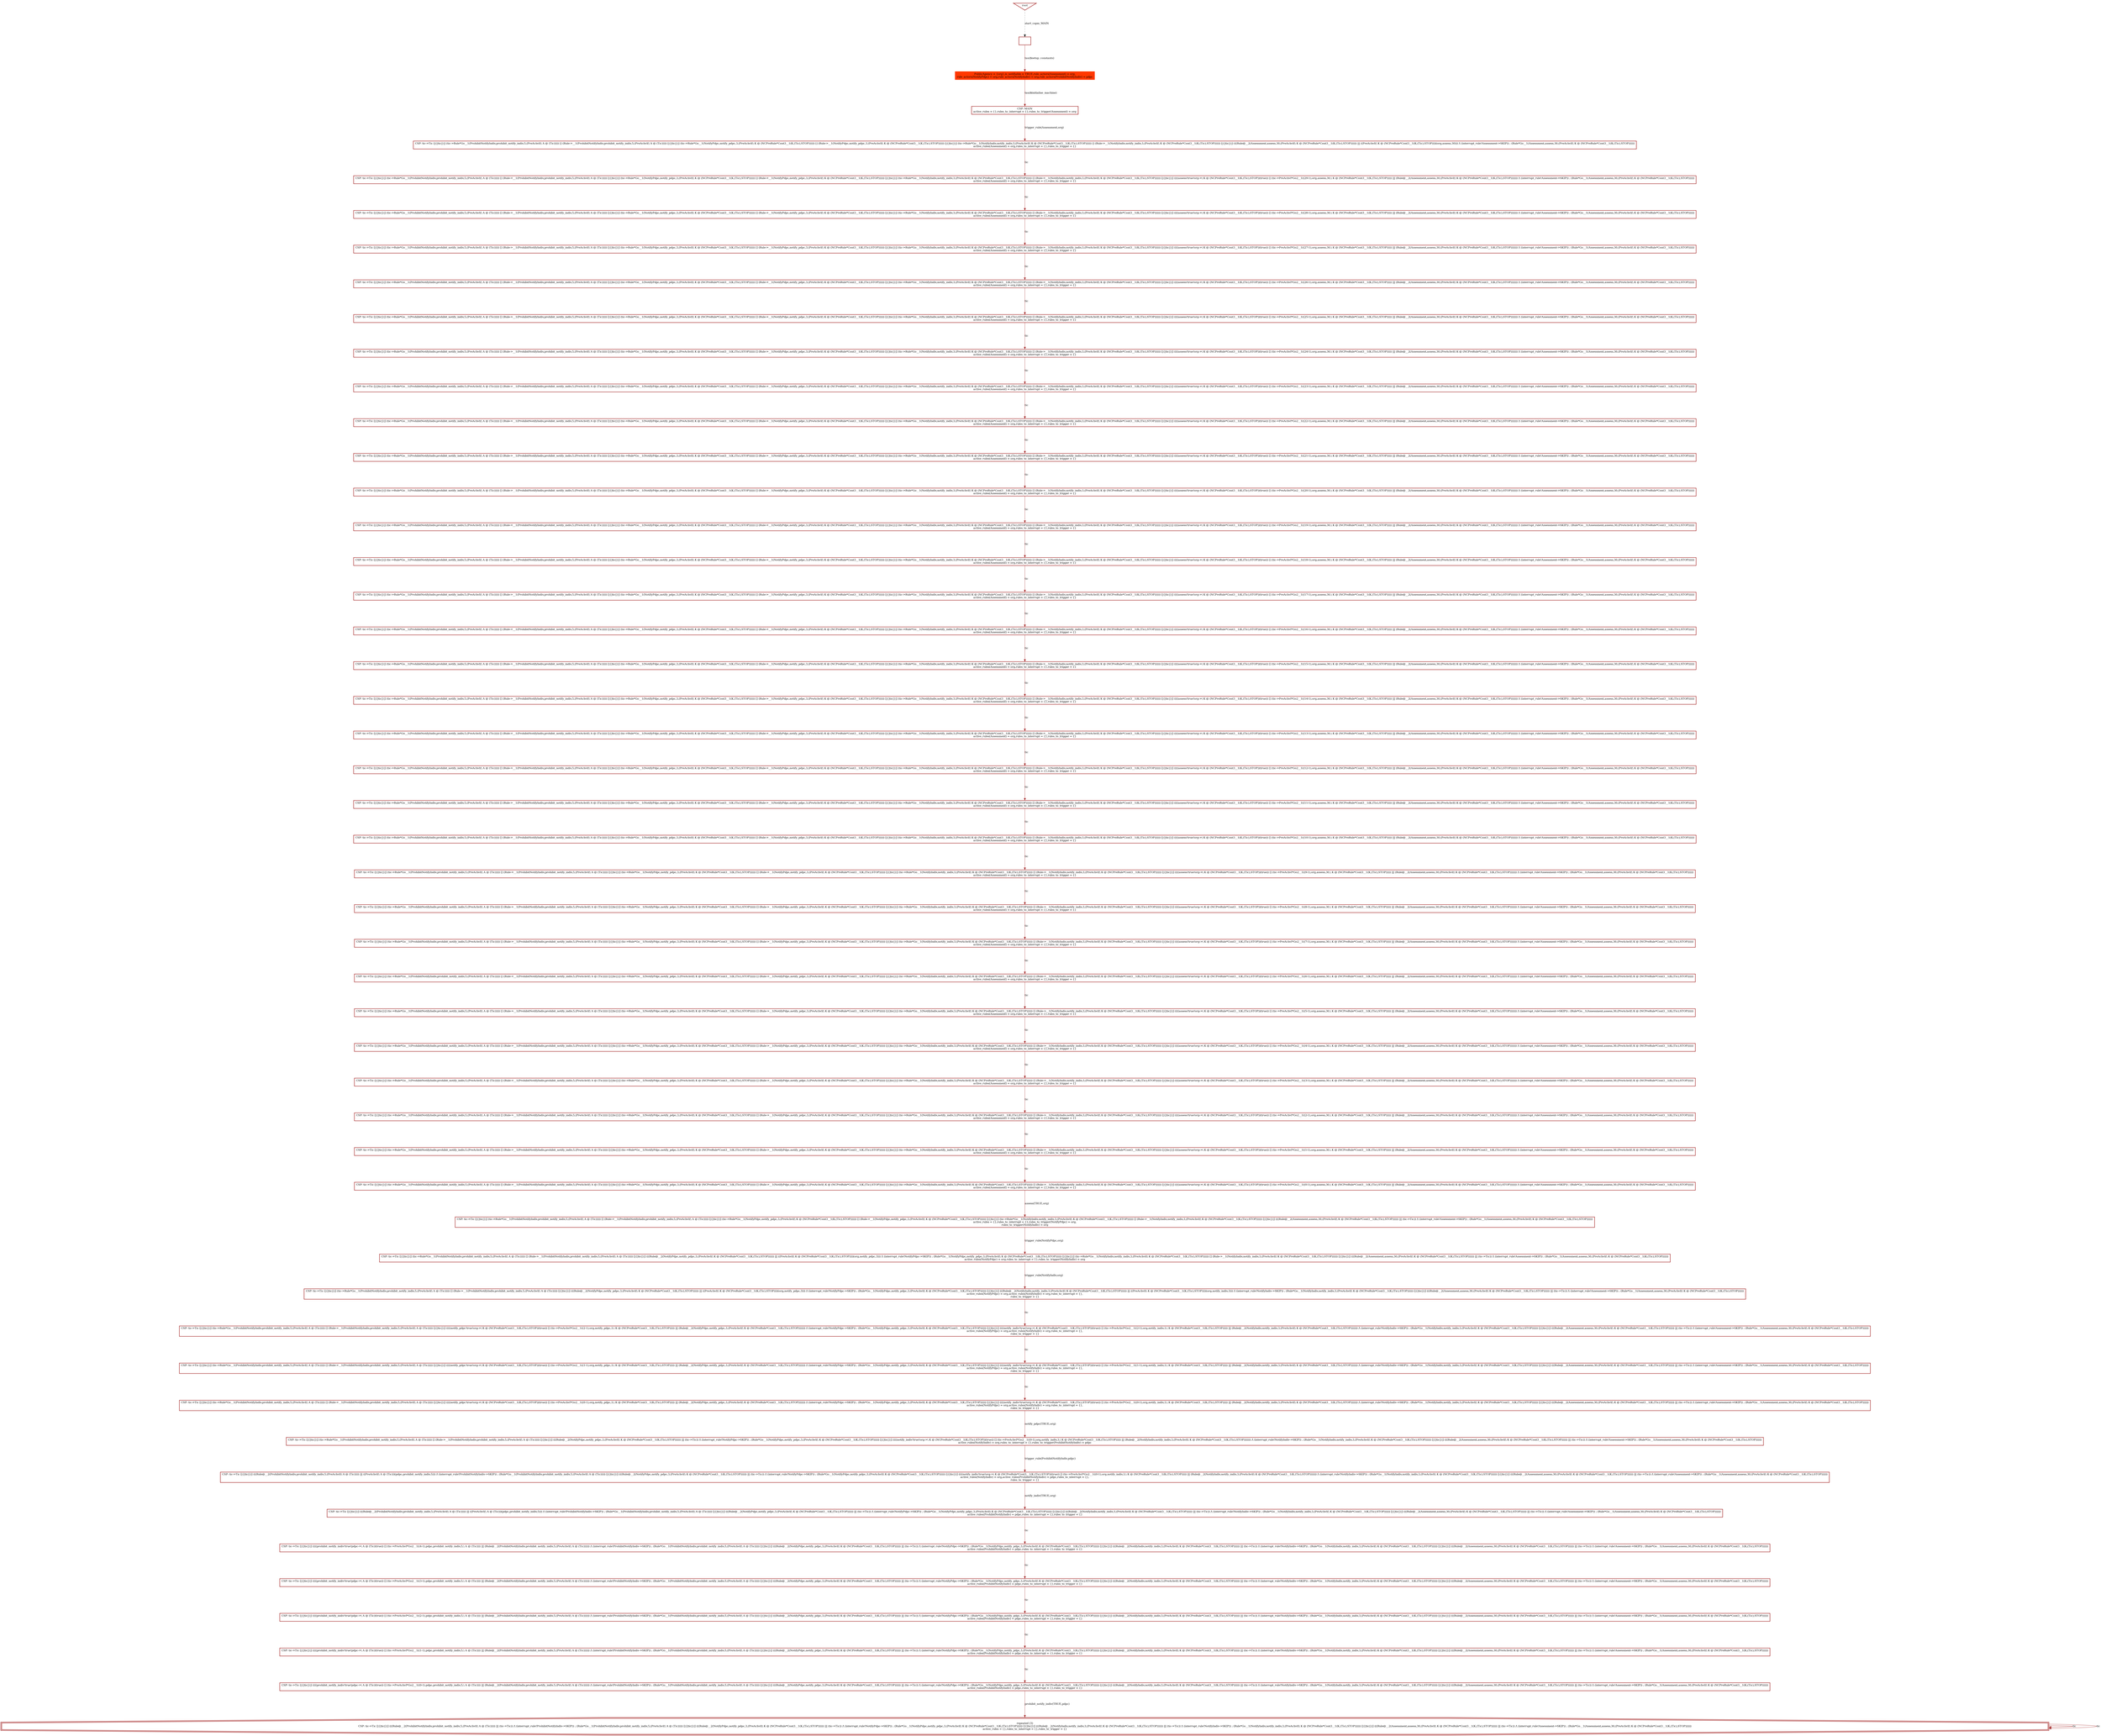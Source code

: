 digraph history {
graph [nodesep=1.5, ranksep=1.5];
0 [shape=box, color="brown", fontsize=12, penwidth=2, label=""];

3 [shape=box, style="filled", color="#FF3800", fontsize=12, penwidth=2, label="PublicAgency = \{org\},is_notifiable = TRUE,rule_actors(Assessment) = org,\nrule_actors(NotifyPdpc) = org,rule_actors(NotifyIndiv) = org,rule_actors(ProhibitNotifyIndiv) = pdpc"];

7 [shape=box, color="brown", fontsize=12, penwidth=2, label="CSP: MAIN\nactive_rules = \{\},rules_to_interrupt = \{\},rules_to_trigger(Assessment) = org"];

11 [shape=box, color="brown", fontsize=12, penwidth=2, label="CSP: tic-\>Tic [\|\{\|tic\|\}\|] (tic-\>Rule*Go__1(ProhibitNotifyIndiv,prohibit_notify_indiv,5,(PreAchvI(\\ A @ (Tic))))) [] (Rule-\>__1(ProhibitNotifyIndiv,prohibit_notify_indiv,5,(PreAchvI(\\ A @ (Tic))))) [\|\{\|tic\|\}\|] (tic-\>Rule*Go__1(NotifyPdpc,notify_pdpc,3,(PreAchvI(\\ K @ (NCPreRule*Cont3__1(K,(Tic),STOP)))))) [] (Rule-\>__1(NotifyPdpc,notify_pdpc,3,(PreAchvI(\\ K @ (NCPreRule*Cont3__1(K,(Tic),STOP)))))) [\|\{\|tic\|\}\|] (tic-\>Rule*Go__1(NotifyIndiv,notify_indiv,3,(PreAchvI(\\ K @ (NCPreRule*Cont3__1(K,(Tic),STOP)))))) [] (Rule-\>__1(NotifyIndiv,notify_indiv,3,(PreAchvI(\\ K @ (NCPreRule*Cont3__1(K,(Tic),STOP)))))) [\|\{\|tic\|\}\|] (((Rule@__2(Assessment,assess,30,(PreAchvI(\\ K @ (NCPreRule*Cont3__1(K,(Tic),STOP)))))) \|\|\| ((PreAchvI(\\ K @ (NCPreRule*Cont3__1(K,(Tic),STOP))))(org,assess,30))) /\\ (interrupt_rule!Assessment-\>SKIP)) ; (Rule*Go__1(Assessment,assess,30,(PreAchvI(\\ K @ (NCPreRule*Cont3__1(K,(Tic),STOP))))))\nactive_rules(Assessment) = org,rules_to_interrupt = \{\},rules_to_trigger = \{\}"];

13 [shape=box, color="brown", fontsize=12, penwidth=2, label="CSP: tic-\>Tic [\|\{\|tic\|\}\|] (tic-\>Rule*Go__1(ProhibitNotifyIndiv,prohibit_notify_indiv,5,(PreAchvI(\\ A @ (Tic))))) [] (Rule-\>__1(ProhibitNotifyIndiv,prohibit_notify_indiv,5,(PreAchvI(\\ A @ (Tic))))) [\|\{\|tic\|\}\|] (tic-\>Rule*Go__1(NotifyPdpc,notify_pdpc,3,(PreAchvI(\\ K @ (NCPreRule*Cont3__1(K,(Tic),STOP)))))) [] (Rule-\>__1(NotifyPdpc,notify_pdpc,3,(PreAchvI(\\ K @ (NCPreRule*Cont3__1(K,(Tic),STOP)))))) [\|\{\|tic\|\}\|] (tic-\>Rule*Go__1(NotifyIndiv,notify_indiv,3,(PreAchvI(\\ K @ (NCPreRule*Cont3__1(K,(Tic),STOP)))))) [] (Rule-\>__1(NotifyIndiv,notify_indiv,3,(PreAchvI(\\ K @ (NCPreRule*Cont3__1(K,(Tic),STOP)))))) [\|\{\|tic\|\}\|] ((((assess!true!org-\>\\ K @ (NCPreRule*Cont3__1(K,(Tic),STOP))(true)) [] (tic-\>PreAchvI*Go2__1((29-1),org,assess,30,\\ K @ (NCPreRule*Cont3__1(K,(Tic),STOP))))) \|\|\| (Rule@__2(Assessment,assess,30,(PreAchvI(\\ K @ (NCPreRule*Cont3__1(K,(Tic),STOP))))))) /\\ (interrupt_rule!Assessment-\>SKIP)) ; (Rule*Go__1(Assessment,assess,30,(PreAchvI(\\ K @ (NCPreRule*Cont3__1(K,(Tic),STOP))))))\nactive_rules(Assessment) = org,rules_to_interrupt = \{\},rules_to_trigger = \{\}"];

14 [shape=box, color="brown", fontsize=12, penwidth=2, label="CSP: tic-\>Tic [\|\{\|tic\|\}\|] (tic-\>Rule*Go__1(ProhibitNotifyIndiv,prohibit_notify_indiv,5,(PreAchvI(\\ A @ (Tic))))) [] (Rule-\>__1(ProhibitNotifyIndiv,prohibit_notify_indiv,5,(PreAchvI(\\ A @ (Tic))))) [\|\{\|tic\|\}\|] (tic-\>Rule*Go__1(NotifyPdpc,notify_pdpc,3,(PreAchvI(\\ K @ (NCPreRule*Cont3__1(K,(Tic),STOP)))))) [] (Rule-\>__1(NotifyPdpc,notify_pdpc,3,(PreAchvI(\\ K @ (NCPreRule*Cont3__1(K,(Tic),STOP)))))) [\|\{\|tic\|\}\|] (tic-\>Rule*Go__1(NotifyIndiv,notify_indiv,3,(PreAchvI(\\ K @ (NCPreRule*Cont3__1(K,(Tic),STOP)))))) [] (Rule-\>__1(NotifyIndiv,notify_indiv,3,(PreAchvI(\\ K @ (NCPreRule*Cont3__1(K,(Tic),STOP)))))) [\|\{\|tic\|\}\|] (((Rule@__2(Assessment,assess,30,(PreAchvI(\\ K @ (NCPreRule*Cont3__1(K,(Tic),STOP)))))) \|\|\| (tic-\>Tic)) /\\ (interrupt_rule!Assessment-\>SKIP)) ; (Rule*Go__1(Assessment,assess,30,(PreAchvI(\\ K @ (NCPreRule*Cont3__1(K,(Tic),STOP))))))\nactive_rules = \{\},rules_to_interrupt = \{\},rules_to_trigger(NotifyPdpc) = org,\nrules_to_trigger(NotifyIndiv) = org"];

15 [shape=box, color="brown", fontsize=12, penwidth=2, label="CSP: tic-\>Tic [\|\{\|tic\|\}\|] (tic-\>Rule*Go__1(ProhibitNotifyIndiv,prohibit_notify_indiv,5,(PreAchvI(\\ A @ (Tic))))) [] (Rule-\>__1(ProhibitNotifyIndiv,prohibit_notify_indiv,5,(PreAchvI(\\ A @ (Tic))))) [\|\{\|tic\|\}\|] (tic-\>Rule*Go__1(NotifyPdpc,notify_pdpc,3,(PreAchvI(\\ K @ (NCPreRule*Cont3__1(K,(Tic),STOP)))))) [] (Rule-\>__1(NotifyPdpc,notify_pdpc,3,(PreAchvI(\\ K @ (NCPreRule*Cont3__1(K,(Tic),STOP)))))) [\|\{\|tic\|\}\|] (tic-\>Rule*Go__1(NotifyIndiv,notify_indiv,3,(PreAchvI(\\ K @ (NCPreRule*Cont3__1(K,(Tic),STOP)))))) [] (Rule-\>__1(NotifyIndiv,notify_indiv,3,(PreAchvI(\\ K @ (NCPreRule*Cont3__1(K,(Tic),STOP)))))) [\|\{\|tic\|\}\|] ((((assess!true!org-\>\\ K @ (NCPreRule*Cont3__1(K,(Tic),STOP))(true)) [] (tic-\>PreAchvI*Go2__1((28-1),org,assess,30,\\ K @ (NCPreRule*Cont3__1(K,(Tic),STOP))))) \|\|\| (Rule@__2(Assessment,assess,30,(PreAchvI(\\ K @ (NCPreRule*Cont3__1(K,(Tic),STOP))))))) /\\ (interrupt_rule!Assessment-\>SKIP)) ; (Rule*Go__1(Assessment,assess,30,(PreAchvI(\\ K @ (NCPreRule*Cont3__1(K,(Tic),STOP))))))\nactive_rules(Assessment) = org,rules_to_interrupt = \{\},rules_to_trigger = \{\}"];

16 [shape=box, color="brown", fontsize=12, penwidth=2, label="CSP: tic-\>Tic [\|\{\|tic\|\}\|] (tic-\>Rule*Go__1(ProhibitNotifyIndiv,prohibit_notify_indiv,5,(PreAchvI(\\ A @ (Tic))))) [] (Rule-\>__1(ProhibitNotifyIndiv,prohibit_notify_indiv,5,(PreAchvI(\\ A @ (Tic))))) [\|\{\|tic\|\}\|] (((Rule@__2(NotifyPdpc,notify_pdpc,3,(PreAchvI(\\ K @ (NCPreRule*Cont3__1(K,(Tic),STOP)))))) \|\|\| ((PreAchvI(\\ K @ (NCPreRule*Cont3__1(K,(Tic),STOP))))(org,notify_pdpc,3))) /\\ (interrupt_rule!NotifyPdpc-\>SKIP)) ; (Rule*Go__1(NotifyPdpc,notify_pdpc,3,(PreAchvI(\\ K @ (NCPreRule*Cont3__1(K,(Tic),STOP)))))) [\|\{\|tic\|\}\|] (tic-\>Rule*Go__1(NotifyIndiv,notify_indiv,3,(PreAchvI(\\ K @ (NCPreRule*Cont3__1(K,(Tic),STOP)))))) [] (Rule-\>__1(NotifyIndiv,notify_indiv,3,(PreAchvI(\\ K @ (NCPreRule*Cont3__1(K,(Tic),STOP)))))) [\|\{\|tic\|\}\|] (((Rule@__2(Assessment,assess,30,(PreAchvI(\\ K @ (NCPreRule*Cont3__1(K,(Tic),STOP)))))) \|\|\| (tic-\>Tic)) /\\ (interrupt_rule!Assessment-\>SKIP)) ; (Rule*Go__1(Assessment,assess,30,(PreAchvI(\\ K @ (NCPreRule*Cont3__1(K,(Tic),STOP))))))\nactive_rules(NotifyPdpc) = org,rules_to_interrupt = \{\},rules_to_trigger(NotifyIndiv) = org"];

18 [shape=box, color="brown", fontsize=12, penwidth=2, label="CSP: tic-\>Tic [\|\{\|tic\|\}\|] (tic-\>Rule*Go__1(ProhibitNotifyIndiv,prohibit_notify_indiv,5,(PreAchvI(\\ A @ (Tic))))) [] (Rule-\>__1(ProhibitNotifyIndiv,prohibit_notify_indiv,5,(PreAchvI(\\ A @ (Tic))))) [\|\{\|tic\|\}\|] (tic-\>Rule*Go__1(NotifyPdpc,notify_pdpc,3,(PreAchvI(\\ K @ (NCPreRule*Cont3__1(K,(Tic),STOP)))))) [] (Rule-\>__1(NotifyPdpc,notify_pdpc,3,(PreAchvI(\\ K @ (NCPreRule*Cont3__1(K,(Tic),STOP)))))) [\|\{\|tic\|\}\|] (tic-\>Rule*Go__1(NotifyIndiv,notify_indiv,3,(PreAchvI(\\ K @ (NCPreRule*Cont3__1(K,(Tic),STOP)))))) [] (Rule-\>__1(NotifyIndiv,notify_indiv,3,(PreAchvI(\\ K @ (NCPreRule*Cont3__1(K,(Tic),STOP)))))) [\|\{\|tic\|\}\|] ((((assess!true!org-\>\\ K @ (NCPreRule*Cont3__1(K,(Tic),STOP))(true)) [] (tic-\>PreAchvI*Go2__1((27-1),org,assess,30,\\ K @ (NCPreRule*Cont3__1(K,(Tic),STOP))))) \|\|\| (Rule@__2(Assessment,assess,30,(PreAchvI(\\ K @ (NCPreRule*Cont3__1(K,(Tic),STOP))))))) /\\ (interrupt_rule!Assessment-\>SKIP)) ; (Rule*Go__1(Assessment,assess,30,(PreAchvI(\\ K @ (NCPreRule*Cont3__1(K,(Tic),STOP))))))\nactive_rules(Assessment) = org,rules_to_interrupt = \{\},rules_to_trigger = \{\}"];

19 [shape=box, color="brown", fontsize=12, penwidth=2, label="CSP: tic-\>Tic [\|\{\|tic\|\}\|] (tic-\>Rule*Go__1(ProhibitNotifyIndiv,prohibit_notify_indiv,5,(PreAchvI(\\ A @ (Tic))))) [] (Rule-\>__1(ProhibitNotifyIndiv,prohibit_notify_indiv,5,(PreAchvI(\\ A @ (Tic))))) [\|\{\|tic\|\}\|] (tic-\>Rule*Go__1(NotifyPdpc,notify_pdpc,3,(PreAchvI(\\ K @ (NCPreRule*Cont3__1(K,(Tic),STOP)))))) [] (Rule-\>__1(NotifyPdpc,notify_pdpc,3,(PreAchvI(\\ K @ (NCPreRule*Cont3__1(K,(Tic),STOP)))))) [\|\{\|tic\|\}\|] (tic-\>Rule*Go__1(NotifyIndiv,notify_indiv,3,(PreAchvI(\\ K @ (NCPreRule*Cont3__1(K,(Tic),STOP)))))) [] (Rule-\>__1(NotifyIndiv,notify_indiv,3,(PreAchvI(\\ K @ (NCPreRule*Cont3__1(K,(Tic),STOP)))))) [\|\{\|tic\|\}\|] ((((assess!true!org-\>\\ K @ (NCPreRule*Cont3__1(K,(Tic),STOP))(true)) [] (tic-\>PreAchvI*Go2__1((26-1),org,assess,30,\\ K @ (NCPreRule*Cont3__1(K,(Tic),STOP))))) \|\|\| (Rule@__2(Assessment,assess,30,(PreAchvI(\\ K @ (NCPreRule*Cont3__1(K,(Tic),STOP))))))) /\\ (interrupt_rule!Assessment-\>SKIP)) ; (Rule*Go__1(Assessment,assess,30,(PreAchvI(\\ K @ (NCPreRule*Cont3__1(K,(Tic),STOP))))))\nactive_rules(Assessment) = org,rules_to_interrupt = \{\},rules_to_trigger = \{\}"];

20 [shape=box, color="brown", fontsize=12, penwidth=2, label="CSP: tic-\>Tic [\|\{\|tic\|\}\|] (tic-\>Rule*Go__1(ProhibitNotifyIndiv,prohibit_notify_indiv,5,(PreAchvI(\\ A @ (Tic))))) [] (Rule-\>__1(ProhibitNotifyIndiv,prohibit_notify_indiv,5,(PreAchvI(\\ A @ (Tic))))) [\|\{\|tic\|\}\|] (tic-\>Rule*Go__1(NotifyPdpc,notify_pdpc,3,(PreAchvI(\\ K @ (NCPreRule*Cont3__1(K,(Tic),STOP)))))) [] (Rule-\>__1(NotifyPdpc,notify_pdpc,3,(PreAchvI(\\ K @ (NCPreRule*Cont3__1(K,(Tic),STOP)))))) [\|\{\|tic\|\}\|] (tic-\>Rule*Go__1(NotifyIndiv,notify_indiv,3,(PreAchvI(\\ K @ (NCPreRule*Cont3__1(K,(Tic),STOP)))))) [] (Rule-\>__1(NotifyIndiv,notify_indiv,3,(PreAchvI(\\ K @ (NCPreRule*Cont3__1(K,(Tic),STOP)))))) [\|\{\|tic\|\}\|] ((((assess!true!org-\>\\ K @ (NCPreRule*Cont3__1(K,(Tic),STOP))(true)) [] (tic-\>PreAchvI*Go2__1((25-1),org,assess,30,\\ K @ (NCPreRule*Cont3__1(K,(Tic),STOP))))) \|\|\| (Rule@__2(Assessment,assess,30,(PreAchvI(\\ K @ (NCPreRule*Cont3__1(K,(Tic),STOP))))))) /\\ (interrupt_rule!Assessment-\>SKIP)) ; (Rule*Go__1(Assessment,assess,30,(PreAchvI(\\ K @ (NCPreRule*Cont3__1(K,(Tic),STOP))))))\nactive_rules(Assessment) = org,rules_to_interrupt = \{\},rules_to_trigger = \{\}"];

21 [shape=box, color="brown", fontsize=12, penwidth=2, label="CSP: tic-\>Tic [\|\{\|tic\|\}\|] (tic-\>Rule*Go__1(ProhibitNotifyIndiv,prohibit_notify_indiv,5,(PreAchvI(\\ A @ (Tic))))) [] (Rule-\>__1(ProhibitNotifyIndiv,prohibit_notify_indiv,5,(PreAchvI(\\ A @ (Tic))))) [\|\{\|tic\|\}\|] (tic-\>Rule*Go__1(NotifyPdpc,notify_pdpc,3,(PreAchvI(\\ K @ (NCPreRule*Cont3__1(K,(Tic),STOP)))))) [] (Rule-\>__1(NotifyPdpc,notify_pdpc,3,(PreAchvI(\\ K @ (NCPreRule*Cont3__1(K,(Tic),STOP)))))) [\|\{\|tic\|\}\|] (tic-\>Rule*Go__1(NotifyIndiv,notify_indiv,3,(PreAchvI(\\ K @ (NCPreRule*Cont3__1(K,(Tic),STOP)))))) [] (Rule-\>__1(NotifyIndiv,notify_indiv,3,(PreAchvI(\\ K @ (NCPreRule*Cont3__1(K,(Tic),STOP)))))) [\|\{\|tic\|\}\|] ((((assess!true!org-\>\\ K @ (NCPreRule*Cont3__1(K,(Tic),STOP))(true)) [] (tic-\>PreAchvI*Go2__1((24-1),org,assess,30,\\ K @ (NCPreRule*Cont3__1(K,(Tic),STOP))))) \|\|\| (Rule@__2(Assessment,assess,30,(PreAchvI(\\ K @ (NCPreRule*Cont3__1(K,(Tic),STOP))))))) /\\ (interrupt_rule!Assessment-\>SKIP)) ; (Rule*Go__1(Assessment,assess,30,(PreAchvI(\\ K @ (NCPreRule*Cont3__1(K,(Tic),STOP))))))\nactive_rules(Assessment) = org,rules_to_interrupt = \{\},rules_to_trigger = \{\}"];

22 [shape=box, color="brown", fontsize=12, penwidth=2, label="CSP: tic-\>Tic [\|\{\|tic\|\}\|] (tic-\>Rule*Go__1(ProhibitNotifyIndiv,prohibit_notify_indiv,5,(PreAchvI(\\ A @ (Tic))))) [] (Rule-\>__1(ProhibitNotifyIndiv,prohibit_notify_indiv,5,(PreAchvI(\\ A @ (Tic))))) [\|\{\|tic\|\}\|] (tic-\>Rule*Go__1(NotifyPdpc,notify_pdpc,3,(PreAchvI(\\ K @ (NCPreRule*Cont3__1(K,(Tic),STOP)))))) [] (Rule-\>__1(NotifyPdpc,notify_pdpc,3,(PreAchvI(\\ K @ (NCPreRule*Cont3__1(K,(Tic),STOP)))))) [\|\{\|tic\|\}\|] (tic-\>Rule*Go__1(NotifyIndiv,notify_indiv,3,(PreAchvI(\\ K @ (NCPreRule*Cont3__1(K,(Tic),STOP)))))) [] (Rule-\>__1(NotifyIndiv,notify_indiv,3,(PreAchvI(\\ K @ (NCPreRule*Cont3__1(K,(Tic),STOP)))))) [\|\{\|tic\|\}\|] ((((assess!true!org-\>\\ K @ (NCPreRule*Cont3__1(K,(Tic),STOP))(true)) [] (tic-\>PreAchvI*Go2__1((23-1),org,assess,30,\\ K @ (NCPreRule*Cont3__1(K,(Tic),STOP))))) \|\|\| (Rule@__2(Assessment,assess,30,(PreAchvI(\\ K @ (NCPreRule*Cont3__1(K,(Tic),STOP))))))) /\\ (interrupt_rule!Assessment-\>SKIP)) ; (Rule*Go__1(Assessment,assess,30,(PreAchvI(\\ K @ (NCPreRule*Cont3__1(K,(Tic),STOP))))))\nactive_rules(Assessment) = org,rules_to_interrupt = \{\},rules_to_trigger = \{\}"];

23 [shape=box, color="brown", fontsize=12, penwidth=2, label="CSP: tic-\>Tic [\|\{\|tic\|\}\|] (tic-\>Rule*Go__1(ProhibitNotifyIndiv,prohibit_notify_indiv,5,(PreAchvI(\\ A @ (Tic))))) [] (Rule-\>__1(ProhibitNotifyIndiv,prohibit_notify_indiv,5,(PreAchvI(\\ A @ (Tic))))) [\|\{\|tic\|\}\|] (tic-\>Rule*Go__1(NotifyPdpc,notify_pdpc,3,(PreAchvI(\\ K @ (NCPreRule*Cont3__1(K,(Tic),STOP)))))) [] (Rule-\>__1(NotifyPdpc,notify_pdpc,3,(PreAchvI(\\ K @ (NCPreRule*Cont3__1(K,(Tic),STOP)))))) [\|\{\|tic\|\}\|] (tic-\>Rule*Go__1(NotifyIndiv,notify_indiv,3,(PreAchvI(\\ K @ (NCPreRule*Cont3__1(K,(Tic),STOP)))))) [] (Rule-\>__1(NotifyIndiv,notify_indiv,3,(PreAchvI(\\ K @ (NCPreRule*Cont3__1(K,(Tic),STOP)))))) [\|\{\|tic\|\}\|] ((((assess!true!org-\>\\ K @ (NCPreRule*Cont3__1(K,(Tic),STOP))(true)) [] (tic-\>PreAchvI*Go2__1((22-1),org,assess,30,\\ K @ (NCPreRule*Cont3__1(K,(Tic),STOP))))) \|\|\| (Rule@__2(Assessment,assess,30,(PreAchvI(\\ K @ (NCPreRule*Cont3__1(K,(Tic),STOP))))))) /\\ (interrupt_rule!Assessment-\>SKIP)) ; (Rule*Go__1(Assessment,assess,30,(PreAchvI(\\ K @ (NCPreRule*Cont3__1(K,(Tic),STOP))))))\nactive_rules(Assessment) = org,rules_to_interrupt = \{\},rules_to_trigger = \{\}"];

24 [shape=box, color="brown", fontsize=12, penwidth=2, label="CSP: tic-\>Tic [\|\{\|tic\|\}\|] (tic-\>Rule*Go__1(ProhibitNotifyIndiv,prohibit_notify_indiv,5,(PreAchvI(\\ A @ (Tic))))) [] (Rule-\>__1(ProhibitNotifyIndiv,prohibit_notify_indiv,5,(PreAchvI(\\ A @ (Tic))))) [\|\{\|tic\|\}\|] (tic-\>Rule*Go__1(NotifyPdpc,notify_pdpc,3,(PreAchvI(\\ K @ (NCPreRule*Cont3__1(K,(Tic),STOP)))))) [] (Rule-\>__1(NotifyPdpc,notify_pdpc,3,(PreAchvI(\\ K @ (NCPreRule*Cont3__1(K,(Tic),STOP)))))) [\|\{\|tic\|\}\|] (tic-\>Rule*Go__1(NotifyIndiv,notify_indiv,3,(PreAchvI(\\ K @ (NCPreRule*Cont3__1(K,(Tic),STOP)))))) [] (Rule-\>__1(NotifyIndiv,notify_indiv,3,(PreAchvI(\\ K @ (NCPreRule*Cont3__1(K,(Tic),STOP)))))) [\|\{\|tic\|\}\|] ((((assess!true!org-\>\\ K @ (NCPreRule*Cont3__1(K,(Tic),STOP))(true)) [] (tic-\>PreAchvI*Go2__1((21-1),org,assess,30,\\ K @ (NCPreRule*Cont3__1(K,(Tic),STOP))))) \|\|\| (Rule@__2(Assessment,assess,30,(PreAchvI(\\ K @ (NCPreRule*Cont3__1(K,(Tic),STOP))))))) /\\ (interrupt_rule!Assessment-\>SKIP)) ; (Rule*Go__1(Assessment,assess,30,(PreAchvI(\\ K @ (NCPreRule*Cont3__1(K,(Tic),STOP))))))\nactive_rules(Assessment) = org,rules_to_interrupt = \{\},rules_to_trigger = \{\}"];

25 [shape=box, color="brown", fontsize=12, penwidth=2, label="CSP: tic-\>Tic [\|\{\|tic\|\}\|] (tic-\>Rule*Go__1(ProhibitNotifyIndiv,prohibit_notify_indiv,5,(PreAchvI(\\ A @ (Tic))))) [] (Rule-\>__1(ProhibitNotifyIndiv,prohibit_notify_indiv,5,(PreAchvI(\\ A @ (Tic))))) [\|\{\|tic\|\}\|] (tic-\>Rule*Go__1(NotifyPdpc,notify_pdpc,3,(PreAchvI(\\ K @ (NCPreRule*Cont3__1(K,(Tic),STOP)))))) [] (Rule-\>__1(NotifyPdpc,notify_pdpc,3,(PreAchvI(\\ K @ (NCPreRule*Cont3__1(K,(Tic),STOP)))))) [\|\{\|tic\|\}\|] (tic-\>Rule*Go__1(NotifyIndiv,notify_indiv,3,(PreAchvI(\\ K @ (NCPreRule*Cont3__1(K,(Tic),STOP)))))) [] (Rule-\>__1(NotifyIndiv,notify_indiv,3,(PreAchvI(\\ K @ (NCPreRule*Cont3__1(K,(Tic),STOP)))))) [\|\{\|tic\|\}\|] ((((assess!true!org-\>\\ K @ (NCPreRule*Cont3__1(K,(Tic),STOP))(true)) [] (tic-\>PreAchvI*Go2__1((20-1),org,assess,30,\\ K @ (NCPreRule*Cont3__1(K,(Tic),STOP))))) \|\|\| (Rule@__2(Assessment,assess,30,(PreAchvI(\\ K @ (NCPreRule*Cont3__1(K,(Tic),STOP))))))) /\\ (interrupt_rule!Assessment-\>SKIP)) ; (Rule*Go__1(Assessment,assess,30,(PreAchvI(\\ K @ (NCPreRule*Cont3__1(K,(Tic),STOP))))))\nactive_rules(Assessment) = org,rules_to_interrupt = \{\},rules_to_trigger = \{\}"];

26 [shape=box, color="brown", fontsize=12, penwidth=2, label="CSP: tic-\>Tic [\|\{\|tic\|\}\|] (tic-\>Rule*Go__1(ProhibitNotifyIndiv,prohibit_notify_indiv,5,(PreAchvI(\\ A @ (Tic))))) [] (Rule-\>__1(ProhibitNotifyIndiv,prohibit_notify_indiv,5,(PreAchvI(\\ A @ (Tic))))) [\|\{\|tic\|\}\|] (tic-\>Rule*Go__1(NotifyPdpc,notify_pdpc,3,(PreAchvI(\\ K @ (NCPreRule*Cont3__1(K,(Tic),STOP)))))) [] (Rule-\>__1(NotifyPdpc,notify_pdpc,3,(PreAchvI(\\ K @ (NCPreRule*Cont3__1(K,(Tic),STOP)))))) [\|\{\|tic\|\}\|] (tic-\>Rule*Go__1(NotifyIndiv,notify_indiv,3,(PreAchvI(\\ K @ (NCPreRule*Cont3__1(K,(Tic),STOP)))))) [] (Rule-\>__1(NotifyIndiv,notify_indiv,3,(PreAchvI(\\ K @ (NCPreRule*Cont3__1(K,(Tic),STOP)))))) [\|\{\|tic\|\}\|] ((((assess!true!org-\>\\ K @ (NCPreRule*Cont3__1(K,(Tic),STOP))(true)) [] (tic-\>PreAchvI*Go2__1((19-1),org,assess,30,\\ K @ (NCPreRule*Cont3__1(K,(Tic),STOP))))) \|\|\| (Rule@__2(Assessment,assess,30,(PreAchvI(\\ K @ (NCPreRule*Cont3__1(K,(Tic),STOP))))))) /\\ (interrupt_rule!Assessment-\>SKIP)) ; (Rule*Go__1(Assessment,assess,30,(PreAchvI(\\ K @ (NCPreRule*Cont3__1(K,(Tic),STOP))))))\nactive_rules(Assessment) = org,rules_to_interrupt = \{\},rules_to_trigger = \{\}"];

27 [shape=box, color="brown", fontsize=12, penwidth=2, label="CSP: tic-\>Tic [\|\{\|tic\|\}\|] (tic-\>Rule*Go__1(ProhibitNotifyIndiv,prohibit_notify_indiv,5,(PreAchvI(\\ A @ (Tic))))) [] (Rule-\>__1(ProhibitNotifyIndiv,prohibit_notify_indiv,5,(PreAchvI(\\ A @ (Tic))))) [\|\{\|tic\|\}\|] (tic-\>Rule*Go__1(NotifyPdpc,notify_pdpc,3,(PreAchvI(\\ K @ (NCPreRule*Cont3__1(K,(Tic),STOP)))))) [] (Rule-\>__1(NotifyPdpc,notify_pdpc,3,(PreAchvI(\\ K @ (NCPreRule*Cont3__1(K,(Tic),STOP)))))) [\|\{\|tic\|\}\|] (tic-\>Rule*Go__1(NotifyIndiv,notify_indiv,3,(PreAchvI(\\ K @ (NCPreRule*Cont3__1(K,(Tic),STOP)))))) [] (Rule-\>__1(NotifyIndiv,notify_indiv,3,(PreAchvI(\\ K @ (NCPreRule*Cont3__1(K,(Tic),STOP)))))) [\|\{\|tic\|\}\|] ((((assess!true!org-\>\\ K @ (NCPreRule*Cont3__1(K,(Tic),STOP))(true)) [] (tic-\>PreAchvI*Go2__1((18-1),org,assess,30,\\ K @ (NCPreRule*Cont3__1(K,(Tic),STOP))))) \|\|\| (Rule@__2(Assessment,assess,30,(PreAchvI(\\ K @ (NCPreRule*Cont3__1(K,(Tic),STOP))))))) /\\ (interrupt_rule!Assessment-\>SKIP)) ; (Rule*Go__1(Assessment,assess,30,(PreAchvI(\\ K @ (NCPreRule*Cont3__1(K,(Tic),STOP))))))\nactive_rules(Assessment) = org,rules_to_interrupt = \{\},rules_to_trigger = \{\}"];

28 [shape=box, color="brown", fontsize=12, penwidth=2, label="CSP: tic-\>Tic [\|\{\|tic\|\}\|] (tic-\>Rule*Go__1(ProhibitNotifyIndiv,prohibit_notify_indiv,5,(PreAchvI(\\ A @ (Tic))))) [] (Rule-\>__1(ProhibitNotifyIndiv,prohibit_notify_indiv,5,(PreAchvI(\\ A @ (Tic))))) [\|\{\|tic\|\}\|] (tic-\>Rule*Go__1(NotifyPdpc,notify_pdpc,3,(PreAchvI(\\ K @ (NCPreRule*Cont3__1(K,(Tic),STOP)))))) [] (Rule-\>__1(NotifyPdpc,notify_pdpc,3,(PreAchvI(\\ K @ (NCPreRule*Cont3__1(K,(Tic),STOP)))))) [\|\{\|tic\|\}\|] (tic-\>Rule*Go__1(NotifyIndiv,notify_indiv,3,(PreAchvI(\\ K @ (NCPreRule*Cont3__1(K,(Tic),STOP)))))) [] (Rule-\>__1(NotifyIndiv,notify_indiv,3,(PreAchvI(\\ K @ (NCPreRule*Cont3__1(K,(Tic),STOP)))))) [\|\{\|tic\|\}\|] ((((assess!true!org-\>\\ K @ (NCPreRule*Cont3__1(K,(Tic),STOP))(true)) [] (tic-\>PreAchvI*Go2__1((17-1),org,assess,30,\\ K @ (NCPreRule*Cont3__1(K,(Tic),STOP))))) \|\|\| (Rule@__2(Assessment,assess,30,(PreAchvI(\\ K @ (NCPreRule*Cont3__1(K,(Tic),STOP))))))) /\\ (interrupt_rule!Assessment-\>SKIP)) ; (Rule*Go__1(Assessment,assess,30,(PreAchvI(\\ K @ (NCPreRule*Cont3__1(K,(Tic),STOP))))))\nactive_rules(Assessment) = org,rules_to_interrupt = \{\},rules_to_trigger = \{\}"];

29 [shape=box, color="brown", fontsize=12, penwidth=2, label="CSP: tic-\>Tic [\|\{\|tic\|\}\|] (tic-\>Rule*Go__1(ProhibitNotifyIndiv,prohibit_notify_indiv,5,(PreAchvI(\\ A @ (Tic))))) [] (Rule-\>__1(ProhibitNotifyIndiv,prohibit_notify_indiv,5,(PreAchvI(\\ A @ (Tic))))) [\|\{\|tic\|\}\|] (tic-\>Rule*Go__1(NotifyPdpc,notify_pdpc,3,(PreAchvI(\\ K @ (NCPreRule*Cont3__1(K,(Tic),STOP)))))) [] (Rule-\>__1(NotifyPdpc,notify_pdpc,3,(PreAchvI(\\ K @ (NCPreRule*Cont3__1(K,(Tic),STOP)))))) [\|\{\|tic\|\}\|] (tic-\>Rule*Go__1(NotifyIndiv,notify_indiv,3,(PreAchvI(\\ K @ (NCPreRule*Cont3__1(K,(Tic),STOP)))))) [] (Rule-\>__1(NotifyIndiv,notify_indiv,3,(PreAchvI(\\ K @ (NCPreRule*Cont3__1(K,(Tic),STOP)))))) [\|\{\|tic\|\}\|] ((((assess!true!org-\>\\ K @ (NCPreRule*Cont3__1(K,(Tic),STOP))(true)) [] (tic-\>PreAchvI*Go2__1((16-1),org,assess,30,\\ K @ (NCPreRule*Cont3__1(K,(Tic),STOP))))) \|\|\| (Rule@__2(Assessment,assess,30,(PreAchvI(\\ K @ (NCPreRule*Cont3__1(K,(Tic),STOP))))))) /\\ (interrupt_rule!Assessment-\>SKIP)) ; (Rule*Go__1(Assessment,assess,30,(PreAchvI(\\ K @ (NCPreRule*Cont3__1(K,(Tic),STOP))))))\nactive_rules(Assessment) = org,rules_to_interrupt = \{\},rules_to_trigger = \{\}"];

30 [shape=box, color="brown", fontsize=12, penwidth=2, label="CSP: tic-\>Tic [\|\{\|tic\|\}\|] (tic-\>Rule*Go__1(ProhibitNotifyIndiv,prohibit_notify_indiv,5,(PreAchvI(\\ A @ (Tic))))) [] (Rule-\>__1(ProhibitNotifyIndiv,prohibit_notify_indiv,5,(PreAchvI(\\ A @ (Tic))))) [\|\{\|tic\|\}\|] (tic-\>Rule*Go__1(NotifyPdpc,notify_pdpc,3,(PreAchvI(\\ K @ (NCPreRule*Cont3__1(K,(Tic),STOP)))))) [] (Rule-\>__1(NotifyPdpc,notify_pdpc,3,(PreAchvI(\\ K @ (NCPreRule*Cont3__1(K,(Tic),STOP)))))) [\|\{\|tic\|\}\|] (tic-\>Rule*Go__1(NotifyIndiv,notify_indiv,3,(PreAchvI(\\ K @ (NCPreRule*Cont3__1(K,(Tic),STOP)))))) [] (Rule-\>__1(NotifyIndiv,notify_indiv,3,(PreAchvI(\\ K @ (NCPreRule*Cont3__1(K,(Tic),STOP)))))) [\|\{\|tic\|\}\|] ((((assess!true!org-\>\\ K @ (NCPreRule*Cont3__1(K,(Tic),STOP))(true)) [] (tic-\>PreAchvI*Go2__1((15-1),org,assess,30,\\ K @ (NCPreRule*Cont3__1(K,(Tic),STOP))))) \|\|\| (Rule@__2(Assessment,assess,30,(PreAchvI(\\ K @ (NCPreRule*Cont3__1(K,(Tic),STOP))))))) /\\ (interrupt_rule!Assessment-\>SKIP)) ; (Rule*Go__1(Assessment,assess,30,(PreAchvI(\\ K @ (NCPreRule*Cont3__1(K,(Tic),STOP))))))\nactive_rules(Assessment) = org,rules_to_interrupt = \{\},rules_to_trigger = \{\}"];

31 [shape=box, color="brown", fontsize=12, penwidth=2, label="CSP: tic-\>Tic [\|\{\|tic\|\}\|] (tic-\>Rule*Go__1(ProhibitNotifyIndiv,prohibit_notify_indiv,5,(PreAchvI(\\ A @ (Tic))))) [] (Rule-\>__1(ProhibitNotifyIndiv,prohibit_notify_indiv,5,(PreAchvI(\\ A @ (Tic))))) [\|\{\|tic\|\}\|] (tic-\>Rule*Go__1(NotifyPdpc,notify_pdpc,3,(PreAchvI(\\ K @ (NCPreRule*Cont3__1(K,(Tic),STOP)))))) [] (Rule-\>__1(NotifyPdpc,notify_pdpc,3,(PreAchvI(\\ K @ (NCPreRule*Cont3__1(K,(Tic),STOP)))))) [\|\{\|tic\|\}\|] (tic-\>Rule*Go__1(NotifyIndiv,notify_indiv,3,(PreAchvI(\\ K @ (NCPreRule*Cont3__1(K,(Tic),STOP)))))) [] (Rule-\>__1(NotifyIndiv,notify_indiv,3,(PreAchvI(\\ K @ (NCPreRule*Cont3__1(K,(Tic),STOP)))))) [\|\{\|tic\|\}\|] ((((assess!true!org-\>\\ K @ (NCPreRule*Cont3__1(K,(Tic),STOP))(true)) [] (tic-\>PreAchvI*Go2__1((14-1),org,assess,30,\\ K @ (NCPreRule*Cont3__1(K,(Tic),STOP))))) \|\|\| (Rule@__2(Assessment,assess,30,(PreAchvI(\\ K @ (NCPreRule*Cont3__1(K,(Tic),STOP))))))) /\\ (interrupt_rule!Assessment-\>SKIP)) ; (Rule*Go__1(Assessment,assess,30,(PreAchvI(\\ K @ (NCPreRule*Cont3__1(K,(Tic),STOP))))))\nactive_rules(Assessment) = org,rules_to_interrupt = \{\},rules_to_trigger = \{\}"];

32 [shape=box, color="brown", fontsize=12, penwidth=2, label="CSP: tic-\>Tic [\|\{\|tic\|\}\|] (tic-\>Rule*Go__1(ProhibitNotifyIndiv,prohibit_notify_indiv,5,(PreAchvI(\\ A @ (Tic))))) [] (Rule-\>__1(ProhibitNotifyIndiv,prohibit_notify_indiv,5,(PreAchvI(\\ A @ (Tic))))) [\|\{\|tic\|\}\|] (tic-\>Rule*Go__1(NotifyPdpc,notify_pdpc,3,(PreAchvI(\\ K @ (NCPreRule*Cont3__1(K,(Tic),STOP)))))) [] (Rule-\>__1(NotifyPdpc,notify_pdpc,3,(PreAchvI(\\ K @ (NCPreRule*Cont3__1(K,(Tic),STOP)))))) [\|\{\|tic\|\}\|] (tic-\>Rule*Go__1(NotifyIndiv,notify_indiv,3,(PreAchvI(\\ K @ (NCPreRule*Cont3__1(K,(Tic),STOP)))))) [] (Rule-\>__1(NotifyIndiv,notify_indiv,3,(PreAchvI(\\ K @ (NCPreRule*Cont3__1(K,(Tic),STOP)))))) [\|\{\|tic\|\}\|] ((((assess!true!org-\>\\ K @ (NCPreRule*Cont3__1(K,(Tic),STOP))(true)) [] (tic-\>PreAchvI*Go2__1((13-1),org,assess,30,\\ K @ (NCPreRule*Cont3__1(K,(Tic),STOP))))) \|\|\| (Rule@__2(Assessment,assess,30,(PreAchvI(\\ K @ (NCPreRule*Cont3__1(K,(Tic),STOP))))))) /\\ (interrupt_rule!Assessment-\>SKIP)) ; (Rule*Go__1(Assessment,assess,30,(PreAchvI(\\ K @ (NCPreRule*Cont3__1(K,(Tic),STOP))))))\nactive_rules(Assessment) = org,rules_to_interrupt = \{\},rules_to_trigger = \{\}"];

33 [shape=box, color="brown", fontsize=12, penwidth=2, label="CSP: tic-\>Tic [\|\{\|tic\|\}\|] (tic-\>Rule*Go__1(ProhibitNotifyIndiv,prohibit_notify_indiv,5,(PreAchvI(\\ A @ (Tic))))) [] (Rule-\>__1(ProhibitNotifyIndiv,prohibit_notify_indiv,5,(PreAchvI(\\ A @ (Tic))))) [\|\{\|tic\|\}\|] (tic-\>Rule*Go__1(NotifyPdpc,notify_pdpc,3,(PreAchvI(\\ K @ (NCPreRule*Cont3__1(K,(Tic),STOP)))))) [] (Rule-\>__1(NotifyPdpc,notify_pdpc,3,(PreAchvI(\\ K @ (NCPreRule*Cont3__1(K,(Tic),STOP)))))) [\|\{\|tic\|\}\|] (tic-\>Rule*Go__1(NotifyIndiv,notify_indiv,3,(PreAchvI(\\ K @ (NCPreRule*Cont3__1(K,(Tic),STOP)))))) [] (Rule-\>__1(NotifyIndiv,notify_indiv,3,(PreAchvI(\\ K @ (NCPreRule*Cont3__1(K,(Tic),STOP)))))) [\|\{\|tic\|\}\|] ((((assess!true!org-\>\\ K @ (NCPreRule*Cont3__1(K,(Tic),STOP))(true)) [] (tic-\>PreAchvI*Go2__1((12-1),org,assess,30,\\ K @ (NCPreRule*Cont3__1(K,(Tic),STOP))))) \|\|\| (Rule@__2(Assessment,assess,30,(PreAchvI(\\ K @ (NCPreRule*Cont3__1(K,(Tic),STOP))))))) /\\ (interrupt_rule!Assessment-\>SKIP)) ; (Rule*Go__1(Assessment,assess,30,(PreAchvI(\\ K @ (NCPreRule*Cont3__1(K,(Tic),STOP))))))\nactive_rules(Assessment) = org,rules_to_interrupt = \{\},rules_to_trigger = \{\}"];

34 [shape=box, color="brown", fontsize=12, penwidth=2, label="CSP: tic-\>Tic [\|\{\|tic\|\}\|] (tic-\>Rule*Go__1(ProhibitNotifyIndiv,prohibit_notify_indiv,5,(PreAchvI(\\ A @ (Tic))))) [] (Rule-\>__1(ProhibitNotifyIndiv,prohibit_notify_indiv,5,(PreAchvI(\\ A @ (Tic))))) [\|\{\|tic\|\}\|] (tic-\>Rule*Go__1(NotifyPdpc,notify_pdpc,3,(PreAchvI(\\ K @ (NCPreRule*Cont3__1(K,(Tic),STOP)))))) [] (Rule-\>__1(NotifyPdpc,notify_pdpc,3,(PreAchvI(\\ K @ (NCPreRule*Cont3__1(K,(Tic),STOP)))))) [\|\{\|tic\|\}\|] (tic-\>Rule*Go__1(NotifyIndiv,notify_indiv,3,(PreAchvI(\\ K @ (NCPreRule*Cont3__1(K,(Tic),STOP)))))) [] (Rule-\>__1(NotifyIndiv,notify_indiv,3,(PreAchvI(\\ K @ (NCPreRule*Cont3__1(K,(Tic),STOP)))))) [\|\{\|tic\|\}\|] ((((assess!true!org-\>\\ K @ (NCPreRule*Cont3__1(K,(Tic),STOP))(true)) [] (tic-\>PreAchvI*Go2__1((11-1),org,assess,30,\\ K @ (NCPreRule*Cont3__1(K,(Tic),STOP))))) \|\|\| (Rule@__2(Assessment,assess,30,(PreAchvI(\\ K @ (NCPreRule*Cont3__1(K,(Tic),STOP))))))) /\\ (interrupt_rule!Assessment-\>SKIP)) ; (Rule*Go__1(Assessment,assess,30,(PreAchvI(\\ K @ (NCPreRule*Cont3__1(K,(Tic),STOP))))))\nactive_rules(Assessment) = org,rules_to_interrupt = \{\},rules_to_trigger = \{\}"];

35 [shape=box, color="brown", fontsize=12, penwidth=2, label="CSP: tic-\>Tic [\|\{\|tic\|\}\|] (tic-\>Rule*Go__1(ProhibitNotifyIndiv,prohibit_notify_indiv,5,(PreAchvI(\\ A @ (Tic))))) [] (Rule-\>__1(ProhibitNotifyIndiv,prohibit_notify_indiv,5,(PreAchvI(\\ A @ (Tic))))) [\|\{\|tic\|\}\|] (tic-\>Rule*Go__1(NotifyPdpc,notify_pdpc,3,(PreAchvI(\\ K @ (NCPreRule*Cont3__1(K,(Tic),STOP)))))) [] (Rule-\>__1(NotifyPdpc,notify_pdpc,3,(PreAchvI(\\ K @ (NCPreRule*Cont3__1(K,(Tic),STOP)))))) [\|\{\|tic\|\}\|] (tic-\>Rule*Go__1(NotifyIndiv,notify_indiv,3,(PreAchvI(\\ K @ (NCPreRule*Cont3__1(K,(Tic),STOP)))))) [] (Rule-\>__1(NotifyIndiv,notify_indiv,3,(PreAchvI(\\ K @ (NCPreRule*Cont3__1(K,(Tic),STOP)))))) [\|\{\|tic\|\}\|] ((((assess!true!org-\>\\ K @ (NCPreRule*Cont3__1(K,(Tic),STOP))(true)) [] (tic-\>PreAchvI*Go2__1((10-1),org,assess,30,\\ K @ (NCPreRule*Cont3__1(K,(Tic),STOP))))) \|\|\| (Rule@__2(Assessment,assess,30,(PreAchvI(\\ K @ (NCPreRule*Cont3__1(K,(Tic),STOP))))))) /\\ (interrupt_rule!Assessment-\>SKIP)) ; (Rule*Go__1(Assessment,assess,30,(PreAchvI(\\ K @ (NCPreRule*Cont3__1(K,(Tic),STOP))))))\nactive_rules(Assessment) = org,rules_to_interrupt = \{\},rules_to_trigger = \{\}"];

36 [shape=box, color="brown", fontsize=12, penwidth=2, label="CSP: tic-\>Tic [\|\{\|tic\|\}\|] (tic-\>Rule*Go__1(ProhibitNotifyIndiv,prohibit_notify_indiv,5,(PreAchvI(\\ A @ (Tic))))) [] (Rule-\>__1(ProhibitNotifyIndiv,prohibit_notify_indiv,5,(PreAchvI(\\ A @ (Tic))))) [\|\{\|tic\|\}\|] (tic-\>Rule*Go__1(NotifyPdpc,notify_pdpc,3,(PreAchvI(\\ K @ (NCPreRule*Cont3__1(K,(Tic),STOP)))))) [] (Rule-\>__1(NotifyPdpc,notify_pdpc,3,(PreAchvI(\\ K @ (NCPreRule*Cont3__1(K,(Tic),STOP)))))) [\|\{\|tic\|\}\|] (tic-\>Rule*Go__1(NotifyIndiv,notify_indiv,3,(PreAchvI(\\ K @ (NCPreRule*Cont3__1(K,(Tic),STOP)))))) [] (Rule-\>__1(NotifyIndiv,notify_indiv,3,(PreAchvI(\\ K @ (NCPreRule*Cont3__1(K,(Tic),STOP)))))) [\|\{\|tic\|\}\|] ((((assess!true!org-\>\\ K @ (NCPreRule*Cont3__1(K,(Tic),STOP))(true)) [] (tic-\>PreAchvI*Go2__1((9-1),org,assess,30,\\ K @ (NCPreRule*Cont3__1(K,(Tic),STOP))))) \|\|\| (Rule@__2(Assessment,assess,30,(PreAchvI(\\ K @ (NCPreRule*Cont3__1(K,(Tic),STOP))))))) /\\ (interrupt_rule!Assessment-\>SKIP)) ; (Rule*Go__1(Assessment,assess,30,(PreAchvI(\\ K @ (NCPreRule*Cont3__1(K,(Tic),STOP))))))\nactive_rules(Assessment) = org,rules_to_interrupt = \{\},rules_to_trigger = \{\}"];

37 [shape=box, color="brown", fontsize=12, penwidth=2, label="CSP: tic-\>Tic [\|\{\|tic\|\}\|] (tic-\>Rule*Go__1(ProhibitNotifyIndiv,prohibit_notify_indiv,5,(PreAchvI(\\ A @ (Tic))))) [] (Rule-\>__1(ProhibitNotifyIndiv,prohibit_notify_indiv,5,(PreAchvI(\\ A @ (Tic))))) [\|\{\|tic\|\}\|] (tic-\>Rule*Go__1(NotifyPdpc,notify_pdpc,3,(PreAchvI(\\ K @ (NCPreRule*Cont3__1(K,(Tic),STOP)))))) [] (Rule-\>__1(NotifyPdpc,notify_pdpc,3,(PreAchvI(\\ K @ (NCPreRule*Cont3__1(K,(Tic),STOP)))))) [\|\{\|tic\|\}\|] (tic-\>Rule*Go__1(NotifyIndiv,notify_indiv,3,(PreAchvI(\\ K @ (NCPreRule*Cont3__1(K,(Tic),STOP)))))) [] (Rule-\>__1(NotifyIndiv,notify_indiv,3,(PreAchvI(\\ K @ (NCPreRule*Cont3__1(K,(Tic),STOP)))))) [\|\{\|tic\|\}\|] ((((assess!true!org-\>\\ K @ (NCPreRule*Cont3__1(K,(Tic),STOP))(true)) [] (tic-\>PreAchvI*Go2__1((8-1),org,assess,30,\\ K @ (NCPreRule*Cont3__1(K,(Tic),STOP))))) \|\|\| (Rule@__2(Assessment,assess,30,(PreAchvI(\\ K @ (NCPreRule*Cont3__1(K,(Tic),STOP))))))) /\\ (interrupt_rule!Assessment-\>SKIP)) ; (Rule*Go__1(Assessment,assess,30,(PreAchvI(\\ K @ (NCPreRule*Cont3__1(K,(Tic),STOP))))))\nactive_rules(Assessment) = org,rules_to_interrupt = \{\},rules_to_trigger = \{\}"];

38 [shape=box, color="brown", fontsize=12, penwidth=2, label="CSP: tic-\>Tic [\|\{\|tic\|\}\|] (tic-\>Rule*Go__1(ProhibitNotifyIndiv,prohibit_notify_indiv,5,(PreAchvI(\\ A @ (Tic))))) [] (Rule-\>__1(ProhibitNotifyIndiv,prohibit_notify_indiv,5,(PreAchvI(\\ A @ (Tic))))) [\|\{\|tic\|\}\|] (tic-\>Rule*Go__1(NotifyPdpc,notify_pdpc,3,(PreAchvI(\\ K @ (NCPreRule*Cont3__1(K,(Tic),STOP)))))) [] (Rule-\>__1(NotifyPdpc,notify_pdpc,3,(PreAchvI(\\ K @ (NCPreRule*Cont3__1(K,(Tic),STOP)))))) [\|\{\|tic\|\}\|] (tic-\>Rule*Go__1(NotifyIndiv,notify_indiv,3,(PreAchvI(\\ K @ (NCPreRule*Cont3__1(K,(Tic),STOP)))))) [] (Rule-\>__1(NotifyIndiv,notify_indiv,3,(PreAchvI(\\ K @ (NCPreRule*Cont3__1(K,(Tic),STOP)))))) [\|\{\|tic\|\}\|] ((((assess!true!org-\>\\ K @ (NCPreRule*Cont3__1(K,(Tic),STOP))(true)) [] (tic-\>PreAchvI*Go2__1((7-1),org,assess,30,\\ K @ (NCPreRule*Cont3__1(K,(Tic),STOP))))) \|\|\| (Rule@__2(Assessment,assess,30,(PreAchvI(\\ K @ (NCPreRule*Cont3__1(K,(Tic),STOP))))))) /\\ (interrupt_rule!Assessment-\>SKIP)) ; (Rule*Go__1(Assessment,assess,30,(PreAchvI(\\ K @ (NCPreRule*Cont3__1(K,(Tic),STOP))))))\nactive_rules(Assessment) = org,rules_to_interrupt = \{\},rules_to_trigger = \{\}"];

39 [shape=box, color="brown", fontsize=12, penwidth=2, label="CSP: tic-\>Tic [\|\{\|tic\|\}\|] (tic-\>Rule*Go__1(ProhibitNotifyIndiv,prohibit_notify_indiv,5,(PreAchvI(\\ A @ (Tic))))) [] (Rule-\>__1(ProhibitNotifyIndiv,prohibit_notify_indiv,5,(PreAchvI(\\ A @ (Tic))))) [\|\{\|tic\|\}\|] (tic-\>Rule*Go__1(NotifyPdpc,notify_pdpc,3,(PreAchvI(\\ K @ (NCPreRule*Cont3__1(K,(Tic),STOP)))))) [] (Rule-\>__1(NotifyPdpc,notify_pdpc,3,(PreAchvI(\\ K @ (NCPreRule*Cont3__1(K,(Tic),STOP)))))) [\|\{\|tic\|\}\|] (tic-\>Rule*Go__1(NotifyIndiv,notify_indiv,3,(PreAchvI(\\ K @ (NCPreRule*Cont3__1(K,(Tic),STOP)))))) [] (Rule-\>__1(NotifyIndiv,notify_indiv,3,(PreAchvI(\\ K @ (NCPreRule*Cont3__1(K,(Tic),STOP)))))) [\|\{\|tic\|\}\|] ((((assess!true!org-\>\\ K @ (NCPreRule*Cont3__1(K,(Tic),STOP))(true)) [] (tic-\>PreAchvI*Go2__1((6-1),org,assess,30,\\ K @ (NCPreRule*Cont3__1(K,(Tic),STOP))))) \|\|\| (Rule@__2(Assessment,assess,30,(PreAchvI(\\ K @ (NCPreRule*Cont3__1(K,(Tic),STOP))))))) /\\ (interrupt_rule!Assessment-\>SKIP)) ; (Rule*Go__1(Assessment,assess,30,(PreAchvI(\\ K @ (NCPreRule*Cont3__1(K,(Tic),STOP))))))\nactive_rules(Assessment) = org,rules_to_interrupt = \{\},rules_to_trigger = \{\}"];

40 [shape=box, color="brown", fontsize=12, penwidth=2, label="CSP: tic-\>Tic [\|\{\|tic\|\}\|] (tic-\>Rule*Go__1(ProhibitNotifyIndiv,prohibit_notify_indiv,5,(PreAchvI(\\ A @ (Tic))))) [] (Rule-\>__1(ProhibitNotifyIndiv,prohibit_notify_indiv,5,(PreAchvI(\\ A @ (Tic))))) [\|\{\|tic\|\}\|] (tic-\>Rule*Go__1(NotifyPdpc,notify_pdpc,3,(PreAchvI(\\ K @ (NCPreRule*Cont3__1(K,(Tic),STOP)))))) [] (Rule-\>__1(NotifyPdpc,notify_pdpc,3,(PreAchvI(\\ K @ (NCPreRule*Cont3__1(K,(Tic),STOP)))))) [\|\{\|tic\|\}\|] (tic-\>Rule*Go__1(NotifyIndiv,notify_indiv,3,(PreAchvI(\\ K @ (NCPreRule*Cont3__1(K,(Tic),STOP)))))) [] (Rule-\>__1(NotifyIndiv,notify_indiv,3,(PreAchvI(\\ K @ (NCPreRule*Cont3__1(K,(Tic),STOP)))))) [\|\{\|tic\|\}\|] ((((assess!true!org-\>\\ K @ (NCPreRule*Cont3__1(K,(Tic),STOP))(true)) [] (tic-\>PreAchvI*Go2__1((5-1),org,assess,30,\\ K @ (NCPreRule*Cont3__1(K,(Tic),STOP))))) \|\|\| (Rule@__2(Assessment,assess,30,(PreAchvI(\\ K @ (NCPreRule*Cont3__1(K,(Tic),STOP))))))) /\\ (interrupt_rule!Assessment-\>SKIP)) ; (Rule*Go__1(Assessment,assess,30,(PreAchvI(\\ K @ (NCPreRule*Cont3__1(K,(Tic),STOP))))))\nactive_rules(Assessment) = org,rules_to_interrupt = \{\},rules_to_trigger = \{\}"];

41 [shape=box, color="brown", fontsize=12, penwidth=2, label="CSP: tic-\>Tic [\|\{\|tic\|\}\|] (tic-\>Rule*Go__1(ProhibitNotifyIndiv,prohibit_notify_indiv,5,(PreAchvI(\\ A @ (Tic))))) [] (Rule-\>__1(ProhibitNotifyIndiv,prohibit_notify_indiv,5,(PreAchvI(\\ A @ (Tic))))) [\|\{\|tic\|\}\|] (tic-\>Rule*Go__1(NotifyPdpc,notify_pdpc,3,(PreAchvI(\\ K @ (NCPreRule*Cont3__1(K,(Tic),STOP)))))) [] (Rule-\>__1(NotifyPdpc,notify_pdpc,3,(PreAchvI(\\ K @ (NCPreRule*Cont3__1(K,(Tic),STOP)))))) [\|\{\|tic\|\}\|] (tic-\>Rule*Go__1(NotifyIndiv,notify_indiv,3,(PreAchvI(\\ K @ (NCPreRule*Cont3__1(K,(Tic),STOP)))))) [] (Rule-\>__1(NotifyIndiv,notify_indiv,3,(PreAchvI(\\ K @ (NCPreRule*Cont3__1(K,(Tic),STOP)))))) [\|\{\|tic\|\}\|] ((((assess!true!org-\>\\ K @ (NCPreRule*Cont3__1(K,(Tic),STOP))(true)) [] (tic-\>PreAchvI*Go2__1((4-1),org,assess,30,\\ K @ (NCPreRule*Cont3__1(K,(Tic),STOP))))) \|\|\| (Rule@__2(Assessment,assess,30,(PreAchvI(\\ K @ (NCPreRule*Cont3__1(K,(Tic),STOP))))))) /\\ (interrupt_rule!Assessment-\>SKIP)) ; (Rule*Go__1(Assessment,assess,30,(PreAchvI(\\ K @ (NCPreRule*Cont3__1(K,(Tic),STOP))))))\nactive_rules(Assessment) = org,rules_to_interrupt = \{\},rules_to_trigger = \{\}"];

42 [shape=box, color="brown", fontsize=12, penwidth=2, label="CSP: tic-\>Tic [\|\{\|tic\|\}\|] (tic-\>Rule*Go__1(ProhibitNotifyIndiv,prohibit_notify_indiv,5,(PreAchvI(\\ A @ (Tic))))) [] (Rule-\>__1(ProhibitNotifyIndiv,prohibit_notify_indiv,5,(PreAchvI(\\ A @ (Tic))))) [\|\{\|tic\|\}\|] (tic-\>Rule*Go__1(NotifyPdpc,notify_pdpc,3,(PreAchvI(\\ K @ (NCPreRule*Cont3__1(K,(Tic),STOP)))))) [] (Rule-\>__1(NotifyPdpc,notify_pdpc,3,(PreAchvI(\\ K @ (NCPreRule*Cont3__1(K,(Tic),STOP)))))) [\|\{\|tic\|\}\|] (tic-\>Rule*Go__1(NotifyIndiv,notify_indiv,3,(PreAchvI(\\ K @ (NCPreRule*Cont3__1(K,(Tic),STOP)))))) [] (Rule-\>__1(NotifyIndiv,notify_indiv,3,(PreAchvI(\\ K @ (NCPreRule*Cont3__1(K,(Tic),STOP)))))) [\|\{\|tic\|\}\|] ((((assess!true!org-\>\\ K @ (NCPreRule*Cont3__1(K,(Tic),STOP))(true)) [] (tic-\>PreAchvI*Go2__1((3-1),org,assess,30,\\ K @ (NCPreRule*Cont3__1(K,(Tic),STOP))))) \|\|\| (Rule@__2(Assessment,assess,30,(PreAchvI(\\ K @ (NCPreRule*Cont3__1(K,(Tic),STOP))))))) /\\ (interrupt_rule!Assessment-\>SKIP)) ; (Rule*Go__1(Assessment,assess,30,(PreAchvI(\\ K @ (NCPreRule*Cont3__1(K,(Tic),STOP))))))\nactive_rules(Assessment) = org,rules_to_interrupt = \{\},rules_to_trigger = \{\}"];

43 [shape=box, color="brown", fontsize=12, penwidth=2, label="CSP: tic-\>Tic [\|\{\|tic\|\}\|] (tic-\>Rule*Go__1(ProhibitNotifyIndiv,prohibit_notify_indiv,5,(PreAchvI(\\ A @ (Tic))))) [] (Rule-\>__1(ProhibitNotifyIndiv,prohibit_notify_indiv,5,(PreAchvI(\\ A @ (Tic))))) [\|\{\|tic\|\}\|] (tic-\>Rule*Go__1(NotifyPdpc,notify_pdpc,3,(PreAchvI(\\ K @ (NCPreRule*Cont3__1(K,(Tic),STOP)))))) [] (Rule-\>__1(NotifyPdpc,notify_pdpc,3,(PreAchvI(\\ K @ (NCPreRule*Cont3__1(K,(Tic),STOP)))))) [\|\{\|tic\|\}\|] (tic-\>Rule*Go__1(NotifyIndiv,notify_indiv,3,(PreAchvI(\\ K @ (NCPreRule*Cont3__1(K,(Tic),STOP)))))) [] (Rule-\>__1(NotifyIndiv,notify_indiv,3,(PreAchvI(\\ K @ (NCPreRule*Cont3__1(K,(Tic),STOP)))))) [\|\{\|tic\|\}\|] ((((assess!true!org-\>\\ K @ (NCPreRule*Cont3__1(K,(Tic),STOP))(true)) [] (tic-\>PreAchvI*Go2__1((2-1),org,assess,30,\\ K @ (NCPreRule*Cont3__1(K,(Tic),STOP))))) \|\|\| (Rule@__2(Assessment,assess,30,(PreAchvI(\\ K @ (NCPreRule*Cont3__1(K,(Tic),STOP))))))) /\\ (interrupt_rule!Assessment-\>SKIP)) ; (Rule*Go__1(Assessment,assess,30,(PreAchvI(\\ K @ (NCPreRule*Cont3__1(K,(Tic),STOP))))))\nactive_rules(Assessment) = org,rules_to_interrupt = \{\},rules_to_trigger = \{\}"];

44 [shape=box, color="brown", fontsize=12, penwidth=2, label="CSP: tic-\>Tic [\|\{\|tic\|\}\|] (tic-\>Rule*Go__1(ProhibitNotifyIndiv,prohibit_notify_indiv,5,(PreAchvI(\\ A @ (Tic))))) [] (Rule-\>__1(ProhibitNotifyIndiv,prohibit_notify_indiv,5,(PreAchvI(\\ A @ (Tic))))) [\|\{\|tic\|\}\|] (tic-\>Rule*Go__1(NotifyPdpc,notify_pdpc,3,(PreAchvI(\\ K @ (NCPreRule*Cont3__1(K,(Tic),STOP)))))) [] (Rule-\>__1(NotifyPdpc,notify_pdpc,3,(PreAchvI(\\ K @ (NCPreRule*Cont3__1(K,(Tic),STOP)))))) [\|\{\|tic\|\}\|] (tic-\>Rule*Go__1(NotifyIndiv,notify_indiv,3,(PreAchvI(\\ K @ (NCPreRule*Cont3__1(K,(Tic),STOP)))))) [] (Rule-\>__1(NotifyIndiv,notify_indiv,3,(PreAchvI(\\ K @ (NCPreRule*Cont3__1(K,(Tic),STOP)))))) [\|\{\|tic\|\}\|] ((((assess!true!org-\>\\ K @ (NCPreRule*Cont3__1(K,(Tic),STOP))(true)) [] (tic-\>PreAchvI*Go2__1((1-1),org,assess,30,\\ K @ (NCPreRule*Cont3__1(K,(Tic),STOP))))) \|\|\| (Rule@__2(Assessment,assess,30,(PreAchvI(\\ K @ (NCPreRule*Cont3__1(K,(Tic),STOP))))))) /\\ (interrupt_rule!Assessment-\>SKIP)) ; (Rule*Go__1(Assessment,assess,30,(PreAchvI(\\ K @ (NCPreRule*Cont3__1(K,(Tic),STOP))))))\nactive_rules(Assessment) = org,rules_to_interrupt = \{\},rules_to_trigger = \{\}"];

45 [shape=box, color="brown", fontsize=12, penwidth=2, label="CSP: tic-\>Tic [\|\{\|tic\|\}\|] (tic-\>Rule*Go__1(ProhibitNotifyIndiv,prohibit_notify_indiv,5,(PreAchvI(\\ A @ (Tic))))) [] (Rule-\>__1(ProhibitNotifyIndiv,prohibit_notify_indiv,5,(PreAchvI(\\ A @ (Tic))))) [\|\{\|tic\|\}\|] (tic-\>Rule*Go__1(NotifyPdpc,notify_pdpc,3,(PreAchvI(\\ K @ (NCPreRule*Cont3__1(K,(Tic),STOP)))))) [] (Rule-\>__1(NotifyPdpc,notify_pdpc,3,(PreAchvI(\\ K @ (NCPreRule*Cont3__1(K,(Tic),STOP)))))) [\|\{\|tic\|\}\|] (tic-\>Rule*Go__1(NotifyIndiv,notify_indiv,3,(PreAchvI(\\ K @ (NCPreRule*Cont3__1(K,(Tic),STOP)))))) [] (Rule-\>__1(NotifyIndiv,notify_indiv,3,(PreAchvI(\\ K @ (NCPreRule*Cont3__1(K,(Tic),STOP)))))) [\|\{\|tic\|\}\|] ((((assess!true!org-\>\\ K @ (NCPreRule*Cont3__1(K,(Tic),STOP))(true)) [] (tic-\>PreAchvI*Go2__1((0-1),org,assess,30,\\ K @ (NCPreRule*Cont3__1(K,(Tic),STOP))))) \|\|\| (Rule@__2(Assessment,assess,30,(PreAchvI(\\ K @ (NCPreRule*Cont3__1(K,(Tic),STOP))))))) /\\ (interrupt_rule!Assessment-\>SKIP)) ; (Rule*Go__1(Assessment,assess,30,(PreAchvI(\\ K @ (NCPreRule*Cont3__1(K,(Tic),STOP))))))\nactive_rules(Assessment) = org,rules_to_interrupt = \{\},rules_to_trigger = \{\}"];

48 [shape=box, color="brown", fontsize=12, penwidth=2, label="CSP: tic-\>Tic [\|\{\|tic\|\}\|] (tic-\>Rule*Go__1(ProhibitNotifyIndiv,prohibit_notify_indiv,5,(PreAchvI(\\ A @ (Tic))))) [] (Rule-\>__1(ProhibitNotifyIndiv,prohibit_notify_indiv,5,(PreAchvI(\\ A @ (Tic))))) [\|\{\|tic\|\}\|] (((Rule@__2(NotifyPdpc,notify_pdpc,3,(PreAchvI(\\ K @ (NCPreRule*Cont3__1(K,(Tic),STOP)))))) \|\|\| ((PreAchvI(\\ K @ (NCPreRule*Cont3__1(K,(Tic),STOP))))(org,notify_pdpc,3))) /\\ (interrupt_rule!NotifyPdpc-\>SKIP)) ; (Rule*Go__1(NotifyPdpc,notify_pdpc,3,(PreAchvI(\\ K @ (NCPreRule*Cont3__1(K,(Tic),STOP)))))) [\|\{\|tic\|\}\|] (((Rule@__2(NotifyIndiv,notify_indiv,3,(PreAchvI(\\ K @ (NCPreRule*Cont3__1(K,(Tic),STOP)))))) \|\|\| ((PreAchvI(\\ K @ (NCPreRule*Cont3__1(K,(Tic),STOP))))(org,notify_indiv,3))) /\\ (interrupt_rule!NotifyIndiv-\>SKIP)) ; (Rule*Go__1(NotifyIndiv,notify_indiv,3,(PreAchvI(\\ K @ (NCPreRule*Cont3__1(K,(Tic),STOP)))))) [\|\{\|tic\|\}\|] (((Rule@__2(Assessment,assess,30,(PreAchvI(\\ K @ (NCPreRule*Cont3__1(K,(Tic),STOP)))))) \|\|\| (tic-\>Tic)) /\\ (interrupt_rule!Assessment-\>SKIP)) ; (Rule*Go__1(Assessment,assess,30,(PreAchvI(\\ K @ (NCPreRule*Cont3__1(K,(Tic),STOP))))))\nactive_rules(NotifyPdpc) = org,active_rules(NotifyIndiv) = org,rules_to_interrupt = \{\},\nrules_to_trigger = \{\}"];

49 [shape=box, color="brown", fontsize=12, penwidth=2, label="CSP: tic-\>Tic [\|\{\|tic\|\}\|] (tic-\>Rule*Go__1(ProhibitNotifyIndiv,prohibit_notify_indiv,5,(PreAchvI(\\ A @ (Tic))))) [] (Rule-\>__1(ProhibitNotifyIndiv,prohibit_notify_indiv,5,(PreAchvI(\\ A @ (Tic))))) [\|\{\|tic\|\}\|] ((((notify_pdpc!true!org-\>\\ K @ (NCPreRule*Cont3__1(K,(Tic),STOP))(true)) [] (tic-\>PreAchvI*Go2__1((2-1),org,notify_pdpc,3,\\ K @ (NCPreRule*Cont3__1(K,(Tic),STOP))))) \|\|\| (Rule@__2(NotifyPdpc,notify_pdpc,3,(PreAchvI(\\ K @ (NCPreRule*Cont3__1(K,(Tic),STOP))))))) /\\ (interrupt_rule!NotifyPdpc-\>SKIP)) ; (Rule*Go__1(NotifyPdpc,notify_pdpc,3,(PreAchvI(\\ K @ (NCPreRule*Cont3__1(K,(Tic),STOP)))))) [\|\{\|tic\|\}\|] ((((notify_indiv!true!org-\>\\ K @ (NCPreRule*Cont3__1(K,(Tic),STOP))(true)) [] (tic-\>PreAchvI*Go2__1((2-1),org,notify_indiv,3,\\ K @ (NCPreRule*Cont3__1(K,(Tic),STOP))))) \|\|\| (Rule@__2(NotifyIndiv,notify_indiv,3,(PreAchvI(\\ K @ (NCPreRule*Cont3__1(K,(Tic),STOP))))))) /\\ (interrupt_rule!NotifyIndiv-\>SKIP)) ; (Rule*Go__1(NotifyIndiv,notify_indiv,3,(PreAchvI(\\ K @ (NCPreRule*Cont3__1(K,(Tic),STOP)))))) [\|\{\|tic\|\}\|] (((Rule@__2(Assessment,assess,30,(PreAchvI(\\ K @ (NCPreRule*Cont3__1(K,(Tic),STOP)))))) \|\|\| (tic-\>Tic)) /\\ (interrupt_rule!Assessment-\>SKIP)) ; (Rule*Go__1(Assessment,assess,30,(PreAchvI(\\ K @ (NCPreRule*Cont3__1(K,(Tic),STOP))))))\nactive_rules(NotifyPdpc) = org,active_rules(NotifyIndiv) = org,rules_to_interrupt = \{\},\nrules_to_trigger = \{\}"];

52 [shape=box, color="brown", fontsize=12, penwidth=2, label="CSP: tic-\>Tic [\|\{\|tic\|\}\|] (tic-\>Rule*Go__1(ProhibitNotifyIndiv,prohibit_notify_indiv,5,(PreAchvI(\\ A @ (Tic))))) [] (Rule-\>__1(ProhibitNotifyIndiv,prohibit_notify_indiv,5,(PreAchvI(\\ A @ (Tic))))) [\|\{\|tic\|\}\|] ((((notify_pdpc!true!org-\>\\ K @ (NCPreRule*Cont3__1(K,(Tic),STOP))(true)) [] (tic-\>PreAchvI*Go2__1((1-1),org,notify_pdpc,3,\\ K @ (NCPreRule*Cont3__1(K,(Tic),STOP))))) \|\|\| (Rule@__2(NotifyPdpc,notify_pdpc,3,(PreAchvI(\\ K @ (NCPreRule*Cont3__1(K,(Tic),STOP))))))) /\\ (interrupt_rule!NotifyPdpc-\>SKIP)) ; (Rule*Go__1(NotifyPdpc,notify_pdpc,3,(PreAchvI(\\ K @ (NCPreRule*Cont3__1(K,(Tic),STOP)))))) [\|\{\|tic\|\}\|] ((((notify_indiv!true!org-\>\\ K @ (NCPreRule*Cont3__1(K,(Tic),STOP))(true)) [] (tic-\>PreAchvI*Go2__1((1-1),org,notify_indiv,3,\\ K @ (NCPreRule*Cont3__1(K,(Tic),STOP))))) \|\|\| (Rule@__2(NotifyIndiv,notify_indiv,3,(PreAchvI(\\ K @ (NCPreRule*Cont3__1(K,(Tic),STOP))))))) /\\ (interrupt_rule!NotifyIndiv-\>SKIP)) ; (Rule*Go__1(NotifyIndiv,notify_indiv,3,(PreAchvI(\\ K @ (NCPreRule*Cont3__1(K,(Tic),STOP)))))) [\|\{\|tic\|\}\|] (((Rule@__2(Assessment,assess,30,(PreAchvI(\\ K @ (NCPreRule*Cont3__1(K,(Tic),STOP)))))) \|\|\| (tic-\>Tic)) /\\ (interrupt_rule!Assessment-\>SKIP)) ; (Rule*Go__1(Assessment,assess,30,(PreAchvI(\\ K @ (NCPreRule*Cont3__1(K,(Tic),STOP))))))\nactive_rules(NotifyPdpc) = org,active_rules(NotifyIndiv) = org,rules_to_interrupt = \{\},\nrules_to_trigger = \{\}"];

56 [shape=box, color="brown", fontsize=12, penwidth=2, label="CSP: tic-\>Tic [\|\{\|tic\|\}\|] (tic-\>Rule*Go__1(ProhibitNotifyIndiv,prohibit_notify_indiv,5,(PreAchvI(\\ A @ (Tic))))) [] (Rule-\>__1(ProhibitNotifyIndiv,prohibit_notify_indiv,5,(PreAchvI(\\ A @ (Tic))))) [\|\{\|tic\|\}\|] ((((notify_pdpc!true!org-\>\\ K @ (NCPreRule*Cont3__1(K,(Tic),STOP))(true)) [] (tic-\>PreAchvI*Go2__1((0-1),org,notify_pdpc,3,\\ K @ (NCPreRule*Cont3__1(K,(Tic),STOP))))) \|\|\| (Rule@__2(NotifyPdpc,notify_pdpc,3,(PreAchvI(\\ K @ (NCPreRule*Cont3__1(K,(Tic),STOP))))))) /\\ (interrupt_rule!NotifyPdpc-\>SKIP)) ; (Rule*Go__1(NotifyPdpc,notify_pdpc,3,(PreAchvI(\\ K @ (NCPreRule*Cont3__1(K,(Tic),STOP)))))) [\|\{\|tic\|\}\|] ((((notify_indiv!true!org-\>\\ K @ (NCPreRule*Cont3__1(K,(Tic),STOP))(true)) [] (tic-\>PreAchvI*Go2__1((0-1),org,notify_indiv,3,\\ K @ (NCPreRule*Cont3__1(K,(Tic),STOP))))) \|\|\| (Rule@__2(NotifyIndiv,notify_indiv,3,(PreAchvI(\\ K @ (NCPreRule*Cont3__1(K,(Tic),STOP))))))) /\\ (interrupt_rule!NotifyIndiv-\>SKIP)) ; (Rule*Go__1(NotifyIndiv,notify_indiv,3,(PreAchvI(\\ K @ (NCPreRule*Cont3__1(K,(Tic),STOP)))))) [\|\{\|tic\|\}\|] (((Rule@__2(Assessment,assess,30,(PreAchvI(\\ K @ (NCPreRule*Cont3__1(K,(Tic),STOP)))))) \|\|\| (tic-\>Tic)) /\\ (interrupt_rule!Assessment-\>SKIP)) ; (Rule*Go__1(Assessment,assess,30,(PreAchvI(\\ K @ (NCPreRule*Cont3__1(K,(Tic),STOP))))))\nactive_rules(NotifyPdpc) = org,active_rules(NotifyIndiv) = org,rules_to_interrupt = \{\},\nrules_to_trigger = \{\}"];

61 [shape=box, color="brown", fontsize=12, penwidth=2, label="CSP: tic-\>Tic [\|\{\|tic\|\}\|] (tic-\>Rule*Go__1(ProhibitNotifyIndiv,prohibit_notify_indiv,5,(PreAchvI(\\ A @ (Tic))))) [] (Rule-\>__1(ProhibitNotifyIndiv,prohibit_notify_indiv,5,(PreAchvI(\\ A @ (Tic))))) [\|\{\|tic\|\}\|] (((Rule@__2(NotifyPdpc,notify_pdpc,3,(PreAchvI(\\ K @ (NCPreRule*Cont3__1(K,(Tic),STOP)))))) \|\|\| (tic-\>Tic)) /\\ (interrupt_rule!NotifyPdpc-\>SKIP)) ; (Rule*Go__1(NotifyPdpc,notify_pdpc,3,(PreAchvI(\\ K @ (NCPreRule*Cont3__1(K,(Tic),STOP)))))) [\|\{\|tic\|\}\|] ((((notify_indiv!true!org-\>\\ K @ (NCPreRule*Cont3__1(K,(Tic),STOP))(true)) [] (tic-\>PreAchvI*Go2__1((0-1),org,notify_indiv,3,\\ K @ (NCPreRule*Cont3__1(K,(Tic),STOP))))) \|\|\| (Rule@__2(NotifyIndiv,notify_indiv,3,(PreAchvI(\\ K @ (NCPreRule*Cont3__1(K,(Tic),STOP))))))) /\\ (interrupt_rule!NotifyIndiv-\>SKIP)) ; (Rule*Go__1(NotifyIndiv,notify_indiv,3,(PreAchvI(\\ K @ (NCPreRule*Cont3__1(K,(Tic),STOP)))))) [\|\{\|tic\|\}\|] (((Rule@__2(Assessment,assess,30,(PreAchvI(\\ K @ (NCPreRule*Cont3__1(K,(Tic),STOP)))))) \|\|\| (tic-\>Tic)) /\\ (interrupt_rule!Assessment-\>SKIP)) ; (Rule*Go__1(Assessment,assess,30,(PreAchvI(\\ K @ (NCPreRule*Cont3__1(K,(Tic),STOP))))))\nactive_rules(NotifyIndiv) = org,rules_to_interrupt = \{\},rules_to_trigger(ProhibitNotifyIndiv) = pdpc"];

66 [shape=box, color="brown", fontsize=12, penwidth=2, label="CSP: tic-\>Tic [\|\{\|tic\|\}\|] (((Rule@__2(ProhibitNotifyIndiv,prohibit_notify_indiv,5,(PreAchvI(\\ A @ (Tic))))) \|\|\| ((PreAchvI(\\ A @ (Tic)))(pdpc,prohibit_notify_indiv,5))) /\\ (interrupt_rule!ProhibitNotifyIndiv-\>SKIP)) ; (Rule*Go__1(ProhibitNotifyIndiv,prohibit_notify_indiv,5,(PreAchvI(\\ A @ (Tic))))) [\|\{\|tic\|\}\|] (((Rule@__2(NotifyPdpc,notify_pdpc,3,(PreAchvI(\\ K @ (NCPreRule*Cont3__1(K,(Tic),STOP)))))) \|\|\| (tic-\>Tic)) /\\ (interrupt_rule!NotifyPdpc-\>SKIP)) ; (Rule*Go__1(NotifyPdpc,notify_pdpc,3,(PreAchvI(\\ K @ (NCPreRule*Cont3__1(K,(Tic),STOP)))))) [\|\{\|tic\|\}\|] ((((notify_indiv!true!org-\>\\ K @ (NCPreRule*Cont3__1(K,(Tic),STOP))(true)) [] (tic-\>PreAchvI*Go2__1((0-1),org,notify_indiv,3,\\ K @ (NCPreRule*Cont3__1(K,(Tic),STOP))))) \|\|\| (Rule@__2(NotifyIndiv,notify_indiv,3,(PreAchvI(\\ K @ (NCPreRule*Cont3__1(K,(Tic),STOP))))))) /\\ (interrupt_rule!NotifyIndiv-\>SKIP)) ; (Rule*Go__1(NotifyIndiv,notify_indiv,3,(PreAchvI(\\ K @ (NCPreRule*Cont3__1(K,(Tic),STOP)))))) [\|\{\|tic\|\}\|] (((Rule@__2(Assessment,assess,30,(PreAchvI(\\ K @ (NCPreRule*Cont3__1(K,(Tic),STOP)))))) \|\|\| (tic-\>Tic)) /\\ (interrupt_rule!Assessment-\>SKIP)) ; (Rule*Go__1(Assessment,assess,30,(PreAchvI(\\ K @ (NCPreRule*Cont3__1(K,(Tic),STOP))))))\nactive_rules(NotifyIndiv) = org,active_rules(ProhibitNotifyIndiv) = pdpc,rules_to_interrupt = \{\},\nrules_to_trigger = \{\}"];

70 [shape=box, color="brown", fontsize=12, penwidth=2, label="CSP: tic-\>Tic [\|\{\|tic\|\}\|] (((Rule@__2(ProhibitNotifyIndiv,prohibit_notify_indiv,5,(PreAchvI(\\ A @ (Tic))))) \|\|\| ((PreAchvI(\\ A @ (Tic)))(pdpc,prohibit_notify_indiv,5))) /\\ (interrupt_rule!ProhibitNotifyIndiv-\>SKIP)) ; (Rule*Go__1(ProhibitNotifyIndiv,prohibit_notify_indiv,5,(PreAchvI(\\ A @ (Tic))))) [\|\{\|tic\|\}\|] (((Rule@__2(NotifyPdpc,notify_pdpc,3,(PreAchvI(\\ K @ (NCPreRule*Cont3__1(K,(Tic),STOP)))))) \|\|\| (tic-\>Tic)) /\\ (interrupt_rule!NotifyPdpc-\>SKIP)) ; (Rule*Go__1(NotifyPdpc,notify_pdpc,3,(PreAchvI(\\ K @ (NCPreRule*Cont3__1(K,(Tic),STOP)))))) [\|\{\|tic\|\}\|] (((Rule@__2(NotifyIndiv,notify_indiv,3,(PreAchvI(\\ K @ (NCPreRule*Cont3__1(K,(Tic),STOP)))))) \|\|\| (tic-\>Tic)) /\\ (interrupt_rule!NotifyIndiv-\>SKIP)) ; (Rule*Go__1(NotifyIndiv,notify_indiv,3,(PreAchvI(\\ K @ (NCPreRule*Cont3__1(K,(Tic),STOP)))))) [\|\{\|tic\|\}\|] (((Rule@__2(Assessment,assess,30,(PreAchvI(\\ K @ (NCPreRule*Cont3__1(K,(Tic),STOP)))))) \|\|\| (tic-\>Tic)) /\\ (interrupt_rule!Assessment-\>SKIP)) ; (Rule*Go__1(Assessment,assess,30,(PreAchvI(\\ K @ (NCPreRule*Cont3__1(K,(Tic),STOP))))))\nactive_rules(ProhibitNotifyIndiv) = pdpc,rules_to_interrupt = \{\},rules_to_trigger = \{\}"];

76 [shape=box, color="brown", fontsize=12, penwidth=2, label="CSP: tic-\>Tic [\|\{\|tic\|\}\|] ((((prohibit_notify_indiv!true!pdpc-\>\\ A @ (Tic)(true)) [] (tic-\>PreAchvI*Go2__1((4-1),pdpc,prohibit_notify_indiv,5,\\ A @ (Tic)))) \|\|\| (Rule@__2(ProhibitNotifyIndiv,prohibit_notify_indiv,5,(PreAchvI(\\ A @ (Tic)))))) /\\ (interrupt_rule!ProhibitNotifyIndiv-\>SKIP)) ; (Rule*Go__1(ProhibitNotifyIndiv,prohibit_notify_indiv,5,(PreAchvI(\\ A @ (Tic))))) [\|\{\|tic\|\}\|] (((Rule@__2(NotifyPdpc,notify_pdpc,3,(PreAchvI(\\ K @ (NCPreRule*Cont3__1(K,(Tic),STOP)))))) \|\|\| (tic-\>Tic)) /\\ (interrupt_rule!NotifyPdpc-\>SKIP)) ; (Rule*Go__1(NotifyPdpc,notify_pdpc,3,(PreAchvI(\\ K @ (NCPreRule*Cont3__1(K,(Tic),STOP)))))) [\|\{\|tic\|\}\|] (((Rule@__2(NotifyIndiv,notify_indiv,3,(PreAchvI(\\ K @ (NCPreRule*Cont3__1(K,(Tic),STOP)))))) \|\|\| (tic-\>Tic)) /\\ (interrupt_rule!NotifyIndiv-\>SKIP)) ; (Rule*Go__1(NotifyIndiv,notify_indiv,3,(PreAchvI(\\ K @ (NCPreRule*Cont3__1(K,(Tic),STOP)))))) [\|\{\|tic\|\}\|] (((Rule@__2(Assessment,assess,30,(PreAchvI(\\ K @ (NCPreRule*Cont3__1(K,(Tic),STOP)))))) \|\|\| (tic-\>Tic)) /\\ (interrupt_rule!Assessment-\>SKIP)) ; (Rule*Go__1(Assessment,assess,30,(PreAchvI(\\ K @ (NCPreRule*Cont3__1(K,(Tic),STOP))))))\nactive_rules(ProhibitNotifyIndiv) = pdpc,rules_to_interrupt = \{\},rules_to_trigger = \{\}"];

77 [shape=doubleoctagon, color="brown", fontsize=12, penwidth=2, label="repeated (3)\nCSP: tic-\>Tic [\|\{\|tic\|\}\|] (((Rule@__2(ProhibitNotifyIndiv,prohibit_notify_indiv,5,(PreAchvI(\\ A @ (Tic))))) \|\|\| (tic-\>Tic)) /\\ (interrupt_rule!ProhibitNotifyIndiv-\>SKIP)) ; (Rule*Go__1(ProhibitNotifyIndiv,prohibit_notify_indiv,5,(PreAchvI(\\ A @ (Tic))))) [\|\{\|tic\|\}\|] (((Rule@__2(NotifyPdpc,notify_pdpc,3,(PreAchvI(\\ K @ (NCPreRule*Cont3__1(K,(Tic),STOP)))))) \|\|\| (tic-\>Tic)) /\\ (interrupt_rule!NotifyPdpc-\>SKIP)) ; (Rule*Go__1(NotifyPdpc,notify_pdpc,3,(PreAchvI(\\ K @ (NCPreRule*Cont3__1(K,(Tic),STOP)))))) [\|\{\|tic\|\}\|] (((Rule@__2(NotifyIndiv,notify_indiv,3,(PreAchvI(\\ K @ (NCPreRule*Cont3__1(K,(Tic),STOP)))))) \|\|\| (tic-\>Tic)) /\\ (interrupt_rule!NotifyIndiv-\>SKIP)) ; (Rule*Go__1(NotifyIndiv,notify_indiv,3,(PreAchvI(\\ K @ (NCPreRule*Cont3__1(K,(Tic),STOP)))))) [\|\{\|tic\|\}\|] (((Rule@__2(Assessment,assess,30,(PreAchvI(\\ K @ (NCPreRule*Cont3__1(K,(Tic),STOP)))))) \|\|\| (tic-\>Tic)) /\\ (interrupt_rule!Assessment-\>SKIP)) ; (Rule*Go__1(Assessment,assess,30,(PreAchvI(\\ K @ (NCPreRule*Cont3__1(K,(Tic),STOP))))))\nactive_rules = \{\},rules_to_interrupt = \{\},rules_to_trigger = \{\}"];

78 [shape=box, color="brown", fontsize=12, penwidth=2, label="CSP: tic-\>Tic [\|\{\|tic\|\}\|] ((((prohibit_notify_indiv!true!pdpc-\>\\ A @ (Tic)(true)) [] (tic-\>PreAchvI*Go2__1((3-1),pdpc,prohibit_notify_indiv,5,\\ A @ (Tic)))) \|\|\| (Rule@__2(ProhibitNotifyIndiv,prohibit_notify_indiv,5,(PreAchvI(\\ A @ (Tic)))))) /\\ (interrupt_rule!ProhibitNotifyIndiv-\>SKIP)) ; (Rule*Go__1(ProhibitNotifyIndiv,prohibit_notify_indiv,5,(PreAchvI(\\ A @ (Tic))))) [\|\{\|tic\|\}\|] (((Rule@__2(NotifyPdpc,notify_pdpc,3,(PreAchvI(\\ K @ (NCPreRule*Cont3__1(K,(Tic),STOP)))))) \|\|\| (tic-\>Tic)) /\\ (interrupt_rule!NotifyPdpc-\>SKIP)) ; (Rule*Go__1(NotifyPdpc,notify_pdpc,3,(PreAchvI(\\ K @ (NCPreRule*Cont3__1(K,(Tic),STOP)))))) [\|\{\|tic\|\}\|] (((Rule@__2(NotifyIndiv,notify_indiv,3,(PreAchvI(\\ K @ (NCPreRule*Cont3__1(K,(Tic),STOP)))))) \|\|\| (tic-\>Tic)) /\\ (interrupt_rule!NotifyIndiv-\>SKIP)) ; (Rule*Go__1(NotifyIndiv,notify_indiv,3,(PreAchvI(\\ K @ (NCPreRule*Cont3__1(K,(Tic),STOP)))))) [\|\{\|tic\|\}\|] (((Rule@__2(Assessment,assess,30,(PreAchvI(\\ K @ (NCPreRule*Cont3__1(K,(Tic),STOP)))))) \|\|\| (tic-\>Tic)) /\\ (interrupt_rule!Assessment-\>SKIP)) ; (Rule*Go__1(Assessment,assess,30,(PreAchvI(\\ K @ (NCPreRule*Cont3__1(K,(Tic),STOP))))))\nactive_rules(ProhibitNotifyIndiv) = pdpc,rules_to_interrupt = \{\},rules_to_trigger = \{\}"];

79 [shape=box, color="brown", fontsize=12, penwidth=2, label="CSP: tic-\>Tic [\|\{\|tic\|\}\|] ((((prohibit_notify_indiv!true!pdpc-\>\\ A @ (Tic)(true)) [] (tic-\>PreAchvI*Go2__1((2-1),pdpc,prohibit_notify_indiv,5,\\ A @ (Tic)))) \|\|\| (Rule@__2(ProhibitNotifyIndiv,prohibit_notify_indiv,5,(PreAchvI(\\ A @ (Tic)))))) /\\ (interrupt_rule!ProhibitNotifyIndiv-\>SKIP)) ; (Rule*Go__1(ProhibitNotifyIndiv,prohibit_notify_indiv,5,(PreAchvI(\\ A @ (Tic))))) [\|\{\|tic\|\}\|] (((Rule@__2(NotifyPdpc,notify_pdpc,3,(PreAchvI(\\ K @ (NCPreRule*Cont3__1(K,(Tic),STOP)))))) \|\|\| (tic-\>Tic)) /\\ (interrupt_rule!NotifyPdpc-\>SKIP)) ; (Rule*Go__1(NotifyPdpc,notify_pdpc,3,(PreAchvI(\\ K @ (NCPreRule*Cont3__1(K,(Tic),STOP)))))) [\|\{\|tic\|\}\|] (((Rule@__2(NotifyIndiv,notify_indiv,3,(PreAchvI(\\ K @ (NCPreRule*Cont3__1(K,(Tic),STOP)))))) \|\|\| (tic-\>Tic)) /\\ (interrupt_rule!NotifyIndiv-\>SKIP)) ; (Rule*Go__1(NotifyIndiv,notify_indiv,3,(PreAchvI(\\ K @ (NCPreRule*Cont3__1(K,(Tic),STOP)))))) [\|\{\|tic\|\}\|] (((Rule@__2(Assessment,assess,30,(PreAchvI(\\ K @ (NCPreRule*Cont3__1(K,(Tic),STOP)))))) \|\|\| (tic-\>Tic)) /\\ (interrupt_rule!Assessment-\>SKIP)) ; (Rule*Go__1(Assessment,assess,30,(PreAchvI(\\ K @ (NCPreRule*Cont3__1(K,(Tic),STOP))))))\nactive_rules(ProhibitNotifyIndiv) = pdpc,rules_to_interrupt = \{\},rules_to_trigger = \{\}"];

80 [shape=box, color="brown", fontsize=12, penwidth=2, label="CSP: tic-\>Tic [\|\{\|tic\|\}\|] ((((prohibit_notify_indiv!true!pdpc-\>\\ A @ (Tic)(true)) [] (tic-\>PreAchvI*Go2__1((1-1),pdpc,prohibit_notify_indiv,5,\\ A @ (Tic)))) \|\|\| (Rule@__2(ProhibitNotifyIndiv,prohibit_notify_indiv,5,(PreAchvI(\\ A @ (Tic)))))) /\\ (interrupt_rule!ProhibitNotifyIndiv-\>SKIP)) ; (Rule*Go__1(ProhibitNotifyIndiv,prohibit_notify_indiv,5,(PreAchvI(\\ A @ (Tic))))) [\|\{\|tic\|\}\|] (((Rule@__2(NotifyPdpc,notify_pdpc,3,(PreAchvI(\\ K @ (NCPreRule*Cont3__1(K,(Tic),STOP)))))) \|\|\| (tic-\>Tic)) /\\ (interrupt_rule!NotifyPdpc-\>SKIP)) ; (Rule*Go__1(NotifyPdpc,notify_pdpc,3,(PreAchvI(\\ K @ (NCPreRule*Cont3__1(K,(Tic),STOP)))))) [\|\{\|tic\|\}\|] (((Rule@__2(NotifyIndiv,notify_indiv,3,(PreAchvI(\\ K @ (NCPreRule*Cont3__1(K,(Tic),STOP)))))) \|\|\| (tic-\>Tic)) /\\ (interrupt_rule!NotifyIndiv-\>SKIP)) ; (Rule*Go__1(NotifyIndiv,notify_indiv,3,(PreAchvI(\\ K @ (NCPreRule*Cont3__1(K,(Tic),STOP)))))) [\|\{\|tic\|\}\|] (((Rule@__2(Assessment,assess,30,(PreAchvI(\\ K @ (NCPreRule*Cont3__1(K,(Tic),STOP)))))) \|\|\| (tic-\>Tic)) /\\ (interrupt_rule!Assessment-\>SKIP)) ; (Rule*Go__1(Assessment,assess,30,(PreAchvI(\\ K @ (NCPreRule*Cont3__1(K,(Tic),STOP))))))\nactive_rules(ProhibitNotifyIndiv) = pdpc,rules_to_interrupt = \{\},rules_to_trigger = \{\}"];

81 [shape=box, color="brown", fontsize=12, penwidth=2, label="CSP: tic-\>Tic [\|\{\|tic\|\}\|] ((((prohibit_notify_indiv!true!pdpc-\>\\ A @ (Tic)(true)) [] (tic-\>PreAchvI*Go2__1((0-1),pdpc,prohibit_notify_indiv,5,\\ A @ (Tic)))) \|\|\| (Rule@__2(ProhibitNotifyIndiv,prohibit_notify_indiv,5,(PreAchvI(\\ A @ (Tic)))))) /\\ (interrupt_rule!ProhibitNotifyIndiv-\>SKIP)) ; (Rule*Go__1(ProhibitNotifyIndiv,prohibit_notify_indiv,5,(PreAchvI(\\ A @ (Tic))))) [\|\{\|tic\|\}\|] (((Rule@__2(NotifyPdpc,notify_pdpc,3,(PreAchvI(\\ K @ (NCPreRule*Cont3__1(K,(Tic),STOP)))))) \|\|\| (tic-\>Tic)) /\\ (interrupt_rule!NotifyPdpc-\>SKIP)) ; (Rule*Go__1(NotifyPdpc,notify_pdpc,3,(PreAchvI(\\ K @ (NCPreRule*Cont3__1(K,(Tic),STOP)))))) [\|\{\|tic\|\}\|] (((Rule@__2(NotifyIndiv,notify_indiv,3,(PreAchvI(\\ K @ (NCPreRule*Cont3__1(K,(Tic),STOP)))))) \|\|\| (tic-\>Tic)) /\\ (interrupt_rule!NotifyIndiv-\>SKIP)) ; (Rule*Go__1(NotifyIndiv,notify_indiv,3,(PreAchvI(\\ K @ (NCPreRule*Cont3__1(K,(Tic),STOP)))))) [\|\{\|tic\|\}\|] (((Rule@__2(Assessment,assess,30,(PreAchvI(\\ K @ (NCPreRule*Cont3__1(K,(Tic),STOP)))))) \|\|\| (tic-\>Tic)) /\\ (interrupt_rule!Assessment-\>SKIP)) ; (Rule*Go__1(Assessment,assess,30,(PreAchvI(\\ K @ (NCPreRule*Cont3__1(K,(Tic),STOP))))))\nactive_rules(ProhibitNotifyIndiv) = pdpc,rules_to_interrupt = \{\},rules_to_trigger = \{\}"];

root [shape=invtriangle, color="brown", fontsize=12, penwidth=2, label="root"];

root -> 0 [style = dotted, color = black, label="start_cspm_MAIN", fontsize=12];

0 -> 3 [color = "brown", label="tau($setup_constants)", fontsize=12];

3 -> 7 [color = "brown", label="tau($initialise_machine)", fontsize=12];

7 -> 11 [color = "brown", label="trigger_rule(Assessment,org)", fontsize=12];

11 -> 13 [color = "brown", label="tic", fontsize=12];

13 -> 15 [color = "brown", label="tic", fontsize=12];

15 -> 18 [color = "brown", label="tic", fontsize=12];

18 -> 19 [color = "brown", label="tic", fontsize=12];

19 -> 20 [color = "brown", label="tic", fontsize=12];

20 -> 21 [color = "brown", label="tic", fontsize=12];

21 -> 22 [color = "brown", label="tic", fontsize=12];

22 -> 23 [color = "brown", label="tic", fontsize=12];

23 -> 24 [color = "brown", label="tic", fontsize=12];

24 -> 25 [color = "brown", label="tic", fontsize=12];

25 -> 26 [color = "brown", label="tic", fontsize=12];

26 -> 27 [color = "brown", label="tic", fontsize=12];

27 -> 28 [color = "brown", label="tic", fontsize=12];

28 -> 29 [color = "brown", label="tic", fontsize=12];

29 -> 30 [color = "brown", label="tic", fontsize=12];

30 -> 31 [color = "brown", label="tic", fontsize=12];

31 -> 32 [color = "brown", label="tic", fontsize=12];

32 -> 33 [color = "brown", label="tic", fontsize=12];

33 -> 34 [color = "brown", label="tic", fontsize=12];

34 -> 35 [color = "brown", label="tic", fontsize=12];

35 -> 36 [color = "brown", label="tic", fontsize=12];

36 -> 37 [color = "brown", label="tic", fontsize=12];

37 -> 38 [color = "brown", label="tic", fontsize=12];

38 -> 39 [color = "brown", label="tic", fontsize=12];

39 -> 40 [color = "brown", label="tic", fontsize=12];

40 -> 41 [color = "brown", label="tic", fontsize=12];

41 -> 42 [color = "brown", label="tic", fontsize=12];

42 -> 43 [color = "brown", label="tic", fontsize=12];

43 -> 44 [color = "brown", label="tic", fontsize=12];

44 -> 45 [color = "brown", label="tic", fontsize=12];

45 -> 14 [color = "brown", label="assess(TRUE,org)", fontsize=12];

14 -> 16 [color = "brown", label="trigger_rule(NotifyPdpc,org)", fontsize=12];

16 -> 48 [color = "brown", label="trigger_rule(NotifyIndiv,org)", fontsize=12];

48 -> 49 [color = "brown", label="tic", fontsize=12];

49 -> 52 [color = "brown", label="tic", fontsize=12];

52 -> 56 [color = "brown", label="tic", fontsize=12];

56 -> 61 [color = "brown", label="notify_pdpc(TRUE,org)", fontsize=12];

61 -> 66 [color = "brown", label="trigger_rule(ProhibitNotifyIndiv,pdpc)", fontsize=12];

66 -> 70 [color = "brown", label="notify_indiv(TRUE,org)", fontsize=12];

70 -> 76 [color = "brown", label="tic", fontsize=12];

76 -> 78 [color = "brown", label="tic", fontsize=12];

78 -> 79 [color = "brown", label="tic", fontsize=12];

79 -> 80 [color = "brown", label="tic", fontsize=12];

80 -> 81 [color = "brown", label="tic", fontsize=12];

81 -> 77 [color = "brown", label="prohibit_notify_indiv(TRUE,pdpc)", fontsize=12];

77 -> 77 [color = "brown", label="tic", fontsize=12];

77 -> 77 [color = "brown", label="tic", fontsize=12];

}
